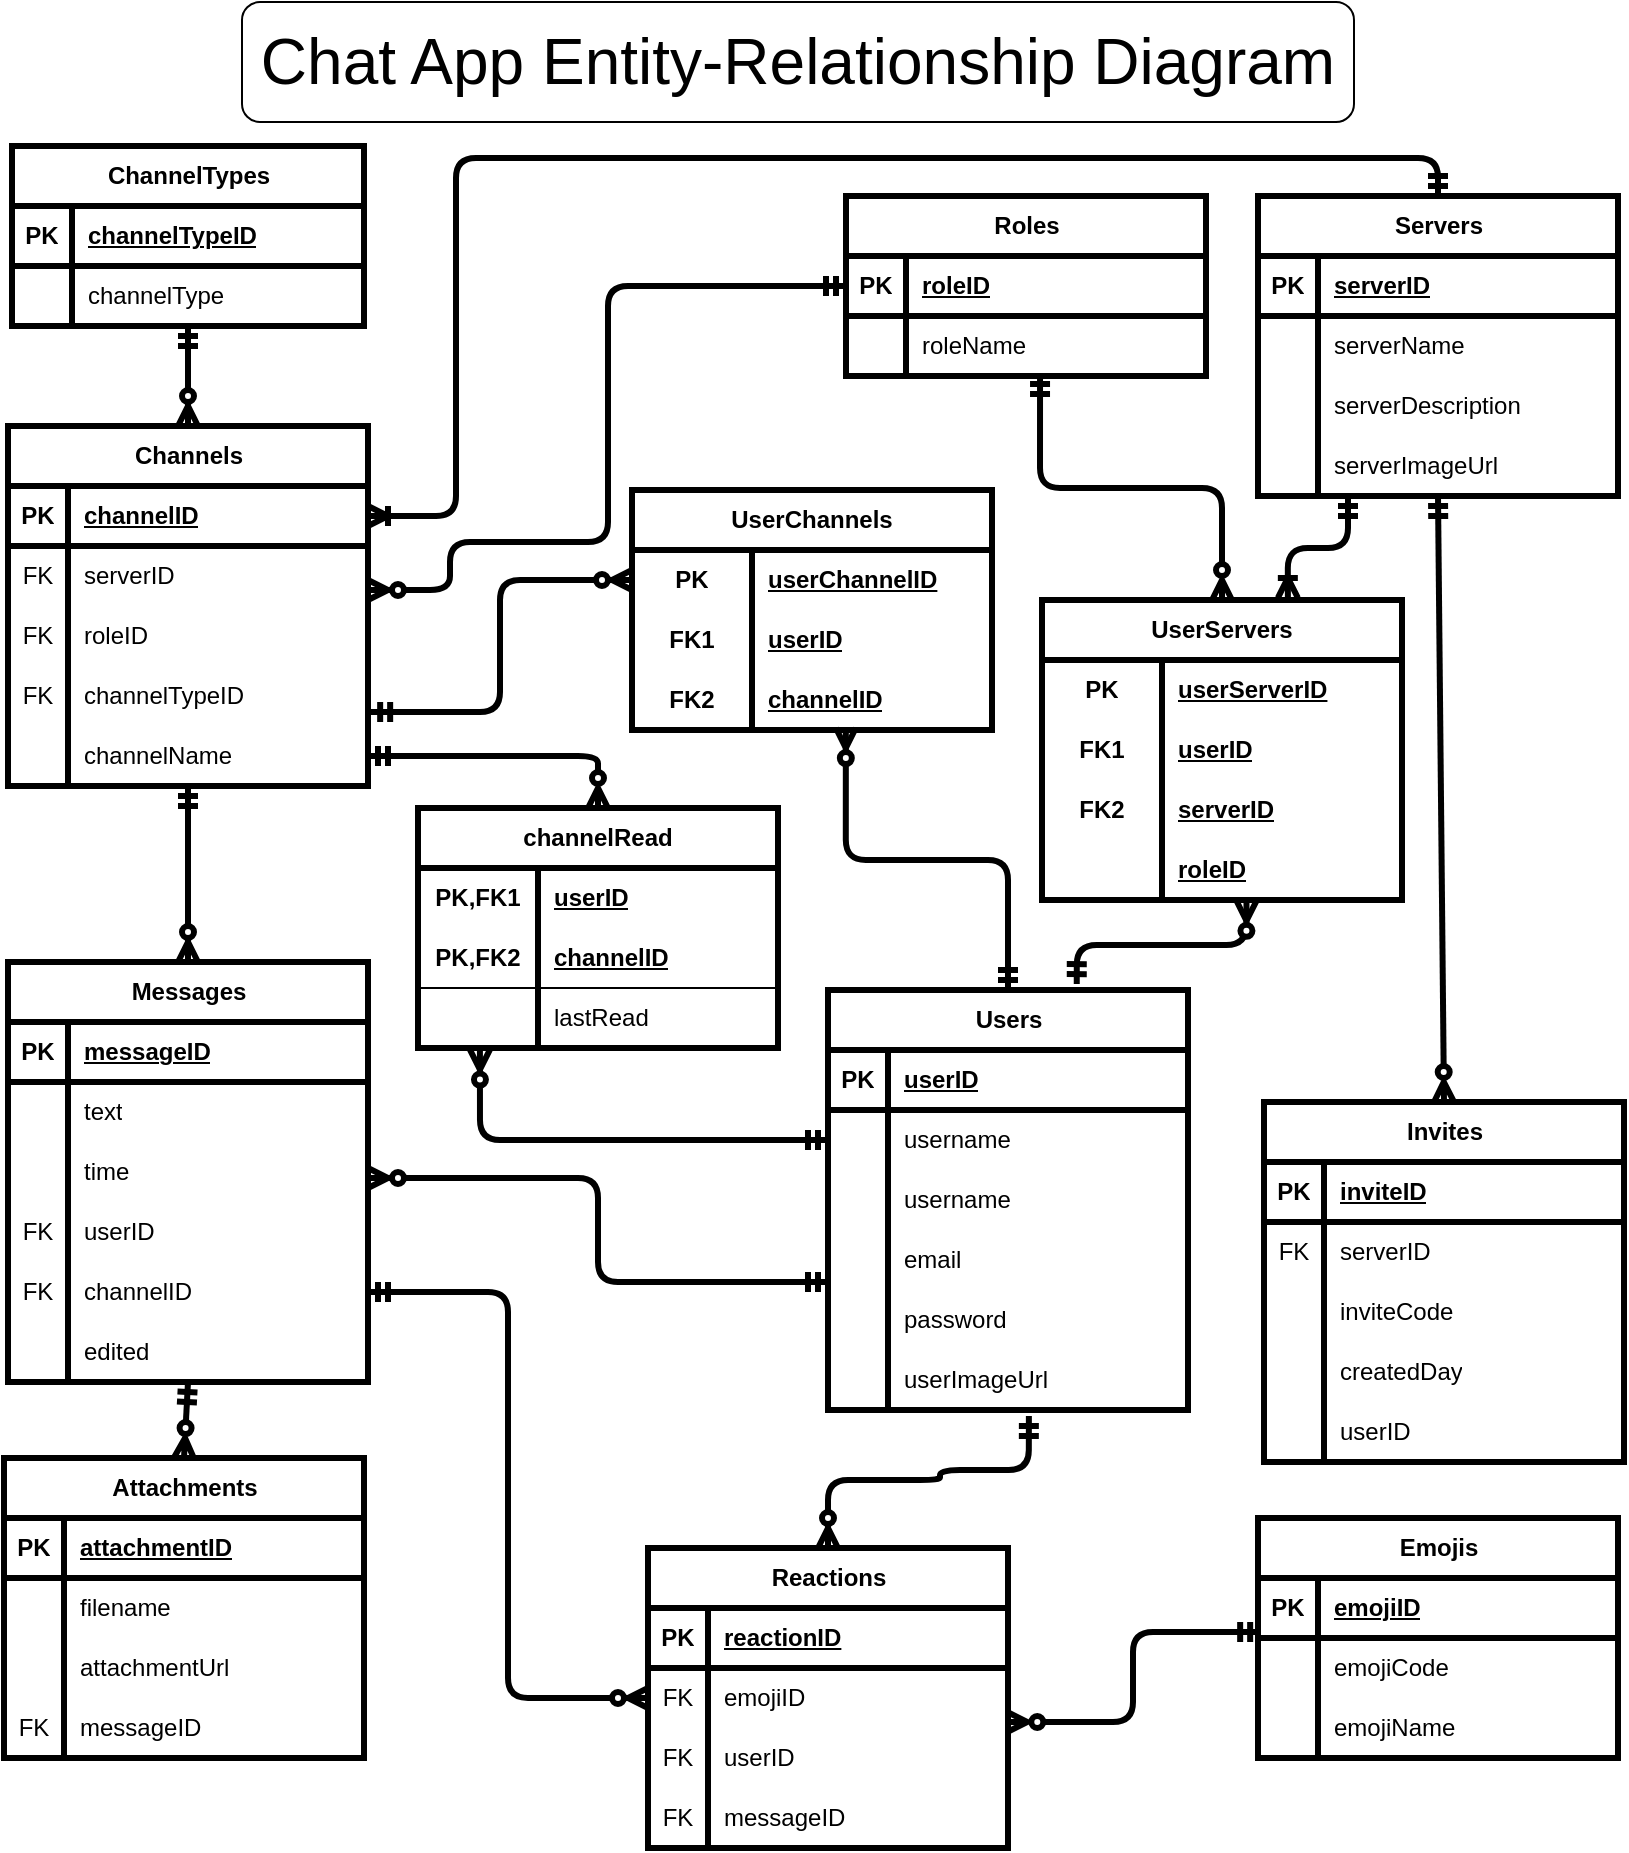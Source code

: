 <mxfile version="21.7.1" type="device">
  <diagram name="Page-1" id="LEu9xvHqgzQEnqVhezXx">
    <mxGraphModel dx="1562" dy="862" grid="0" gridSize="10" guides="1" tooltips="1" connect="1" arrows="1" fold="1" page="1" pageScale="1" pageWidth="850" pageHeight="1100" background="none" math="0" shadow="0">
      <root>
        <mxCell id="0" />
        <mxCell id="1" parent="0" />
        <mxCell id="4rGH8s63g1QZ0UHt8Ajq-1" value="Users" style="shape=table;startSize=30;container=1;collapsible=1;childLayout=tableLayout;fixedRows=1;rowLines=0;fontStyle=1;align=center;resizeLast=1;html=1;labelBorderColor=none;strokeWidth=3;labelBackgroundColor=none;fillColor=none;" parent="1" vertex="1">
          <mxGeometry x="440" y="517" width="180" height="210" as="geometry" />
        </mxCell>
        <mxCell id="4rGH8s63g1QZ0UHt8Ajq-2" value="" style="shape=tableRow;horizontal=0;startSize=0;swimlaneHead=0;swimlaneBody=0;collapsible=0;dropTarget=0;points=[[0,0.5],[1,0.5]];portConstraint=eastwest;top=0;left=0;right=0;bottom=1;labelBorderColor=none;strokeWidth=3;labelBackgroundColor=none;fillColor=none;" parent="4rGH8s63g1QZ0UHt8Ajq-1" vertex="1">
          <mxGeometry y="30" width="180" height="30" as="geometry" />
        </mxCell>
        <mxCell id="4rGH8s63g1QZ0UHt8Ajq-3" value="PK" style="shape=partialRectangle;connectable=0;top=0;left=0;bottom=0;right=0;fontStyle=1;overflow=hidden;whiteSpace=wrap;html=1;labelBorderColor=none;strokeWidth=3;labelBackgroundColor=none;fillColor=none;" parent="4rGH8s63g1QZ0UHt8Ajq-2" vertex="1">
          <mxGeometry width="30" height="30" as="geometry">
            <mxRectangle width="30" height="30" as="alternateBounds" />
          </mxGeometry>
        </mxCell>
        <mxCell id="4rGH8s63g1QZ0UHt8Ajq-4" value="userID" style="shape=partialRectangle;connectable=0;top=0;left=0;bottom=0;right=0;align=left;spacingLeft=6;fontStyle=5;overflow=hidden;whiteSpace=wrap;html=1;labelBorderColor=none;strokeWidth=3;labelBackgroundColor=none;fillColor=none;" parent="4rGH8s63g1QZ0UHt8Ajq-2" vertex="1">
          <mxGeometry x="30" width="150" height="30" as="geometry">
            <mxRectangle width="150" height="30" as="alternateBounds" />
          </mxGeometry>
        </mxCell>
        <mxCell id="4rGH8s63g1QZ0UHt8Ajq-5" value="" style="shape=tableRow;horizontal=0;startSize=0;swimlaneHead=0;swimlaneBody=0;collapsible=0;dropTarget=0;points=[[0,0.5],[1,0.5]];portConstraint=eastwest;top=0;left=0;right=0;bottom=0;labelBorderColor=none;strokeWidth=3;labelBackgroundColor=none;fillColor=none;" parent="4rGH8s63g1QZ0UHt8Ajq-1" vertex="1">
          <mxGeometry y="60" width="180" height="30" as="geometry" />
        </mxCell>
        <mxCell id="4rGH8s63g1QZ0UHt8Ajq-6" value="" style="shape=partialRectangle;connectable=0;top=0;left=0;bottom=0;right=0;editable=1;overflow=hidden;whiteSpace=wrap;html=1;labelBorderColor=none;strokeWidth=3;labelBackgroundColor=none;fillColor=none;" parent="4rGH8s63g1QZ0UHt8Ajq-5" vertex="1">
          <mxGeometry width="30" height="30" as="geometry">
            <mxRectangle width="30" height="30" as="alternateBounds" />
          </mxGeometry>
        </mxCell>
        <mxCell id="4rGH8s63g1QZ0UHt8Ajq-7" value="username" style="shape=partialRectangle;connectable=0;top=0;left=0;bottom=0;right=0;align=left;spacingLeft=6;overflow=hidden;whiteSpace=wrap;html=1;labelBorderColor=none;strokeWidth=3;labelBackgroundColor=none;fillColor=none;" parent="4rGH8s63g1QZ0UHt8Ajq-5" vertex="1">
          <mxGeometry x="30" width="150" height="30" as="geometry">
            <mxRectangle width="150" height="30" as="alternateBounds" />
          </mxGeometry>
        </mxCell>
        <mxCell id="cQ86tZ3eFAutC0FGXVeF-4" value="" style="shape=tableRow;horizontal=0;startSize=0;swimlaneHead=0;swimlaneBody=0;collapsible=0;dropTarget=0;points=[[0,0.5],[1,0.5]];portConstraint=eastwest;top=0;left=0;right=0;bottom=0;labelBorderColor=none;strokeWidth=3;labelBackgroundColor=none;fillColor=none;" vertex="1" parent="4rGH8s63g1QZ0UHt8Ajq-1">
          <mxGeometry y="90" width="180" height="30" as="geometry" />
        </mxCell>
        <mxCell id="cQ86tZ3eFAutC0FGXVeF-5" value="" style="shape=partialRectangle;connectable=0;top=0;left=0;bottom=0;right=0;editable=1;overflow=hidden;whiteSpace=wrap;html=1;labelBorderColor=none;strokeWidth=3;labelBackgroundColor=none;fillColor=none;" vertex="1" parent="cQ86tZ3eFAutC0FGXVeF-4">
          <mxGeometry width="30" height="30" as="geometry">
            <mxRectangle width="30" height="30" as="alternateBounds" />
          </mxGeometry>
        </mxCell>
        <mxCell id="cQ86tZ3eFAutC0FGXVeF-6" value="username" style="shape=partialRectangle;connectable=0;top=0;left=0;bottom=0;right=0;align=left;spacingLeft=6;overflow=hidden;whiteSpace=wrap;html=1;labelBorderColor=none;strokeWidth=3;labelBackgroundColor=none;fillColor=none;" vertex="1" parent="cQ86tZ3eFAutC0FGXVeF-4">
          <mxGeometry x="30" width="150" height="30" as="geometry">
            <mxRectangle width="150" height="30" as="alternateBounds" />
          </mxGeometry>
        </mxCell>
        <mxCell id="4rGH8s63g1QZ0UHt8Ajq-8" value="" style="shape=tableRow;horizontal=0;startSize=0;swimlaneHead=0;swimlaneBody=0;collapsible=0;dropTarget=0;points=[[0,0.5],[1,0.5]];portConstraint=eastwest;top=0;left=0;right=0;bottom=0;labelBorderColor=none;strokeWidth=3;labelBackgroundColor=none;fillColor=none;" parent="4rGH8s63g1QZ0UHt8Ajq-1" vertex="1">
          <mxGeometry y="120" width="180" height="30" as="geometry" />
        </mxCell>
        <mxCell id="4rGH8s63g1QZ0UHt8Ajq-9" value="" style="shape=partialRectangle;connectable=0;top=0;left=0;bottom=0;right=0;editable=1;overflow=hidden;whiteSpace=wrap;html=1;labelBorderColor=none;strokeWidth=3;labelBackgroundColor=none;fillColor=none;" parent="4rGH8s63g1QZ0UHt8Ajq-8" vertex="1">
          <mxGeometry width="30" height="30" as="geometry">
            <mxRectangle width="30" height="30" as="alternateBounds" />
          </mxGeometry>
        </mxCell>
        <mxCell id="4rGH8s63g1QZ0UHt8Ajq-10" value="email" style="shape=partialRectangle;connectable=0;top=0;left=0;bottom=0;right=0;align=left;spacingLeft=6;overflow=hidden;whiteSpace=wrap;html=1;labelBorderColor=none;strokeWidth=3;labelBackgroundColor=none;fillColor=none;" parent="4rGH8s63g1QZ0UHt8Ajq-8" vertex="1">
          <mxGeometry x="30" width="150" height="30" as="geometry">
            <mxRectangle width="150" height="30" as="alternateBounds" />
          </mxGeometry>
        </mxCell>
        <mxCell id="4rGH8s63g1QZ0UHt8Ajq-11" value="" style="shape=tableRow;horizontal=0;startSize=0;swimlaneHead=0;swimlaneBody=0;collapsible=0;dropTarget=0;points=[[0,0.5],[1,0.5]];portConstraint=eastwest;top=0;left=0;right=0;bottom=0;labelBorderColor=none;strokeWidth=3;labelBackgroundColor=none;fillColor=none;" parent="4rGH8s63g1QZ0UHt8Ajq-1" vertex="1">
          <mxGeometry y="150" width="180" height="30" as="geometry" />
        </mxCell>
        <mxCell id="4rGH8s63g1QZ0UHt8Ajq-12" value="" style="shape=partialRectangle;connectable=0;top=0;left=0;bottom=0;right=0;editable=1;overflow=hidden;whiteSpace=wrap;html=1;labelBorderColor=none;strokeWidth=3;labelBackgroundColor=none;fillColor=none;" parent="4rGH8s63g1QZ0UHt8Ajq-11" vertex="1">
          <mxGeometry width="30" height="30" as="geometry">
            <mxRectangle width="30" height="30" as="alternateBounds" />
          </mxGeometry>
        </mxCell>
        <mxCell id="4rGH8s63g1QZ0UHt8Ajq-13" value="password" style="shape=partialRectangle;connectable=0;top=0;left=0;bottom=0;right=0;align=left;spacingLeft=6;overflow=hidden;whiteSpace=wrap;html=1;labelBorderColor=none;strokeWidth=3;labelBackgroundColor=none;fillColor=none;" parent="4rGH8s63g1QZ0UHt8Ajq-11" vertex="1">
          <mxGeometry x="30" width="150" height="30" as="geometry">
            <mxRectangle width="150" height="30" as="alternateBounds" />
          </mxGeometry>
        </mxCell>
        <mxCell id="4rGH8s63g1QZ0UHt8Ajq-74" style="shape=tableRow;horizontal=0;startSize=0;swimlaneHead=0;swimlaneBody=0;collapsible=0;dropTarget=0;points=[[0,0.5],[1,0.5]];portConstraint=eastwest;top=0;left=0;right=0;bottom=0;labelBorderColor=none;strokeWidth=3;labelBackgroundColor=none;fillColor=none;" parent="4rGH8s63g1QZ0UHt8Ajq-1" vertex="1">
          <mxGeometry y="180" width="180" height="30" as="geometry" />
        </mxCell>
        <mxCell id="4rGH8s63g1QZ0UHt8Ajq-75" style="shape=partialRectangle;connectable=0;top=0;left=0;bottom=0;right=0;editable=1;overflow=hidden;whiteSpace=wrap;html=1;labelBorderColor=none;strokeWidth=3;labelBackgroundColor=none;fillColor=none;" parent="4rGH8s63g1QZ0UHt8Ajq-74" vertex="1">
          <mxGeometry width="30" height="30" as="geometry">
            <mxRectangle width="30" height="30" as="alternateBounds" />
          </mxGeometry>
        </mxCell>
        <mxCell id="4rGH8s63g1QZ0UHt8Ajq-76" value="userImageUrl" style="shape=partialRectangle;connectable=0;top=0;left=0;bottom=0;right=0;align=left;spacingLeft=6;overflow=hidden;whiteSpace=wrap;html=1;labelBorderColor=none;strokeWidth=3;labelBackgroundColor=none;fillColor=none;" parent="4rGH8s63g1QZ0UHt8Ajq-74" vertex="1">
          <mxGeometry x="30" width="150" height="30" as="geometry">
            <mxRectangle width="150" height="30" as="alternateBounds" />
          </mxGeometry>
        </mxCell>
        <mxCell id="4rGH8s63g1QZ0UHt8Ajq-15" value="Servers" style="shape=table;startSize=30;container=1;collapsible=1;childLayout=tableLayout;fixedRows=1;rowLines=0;fontStyle=1;align=center;resizeLast=1;html=1;labelBorderColor=none;strokeWidth=3;labelBackgroundColor=none;fillColor=none;" parent="1" vertex="1">
          <mxGeometry x="655" y="120" width="180" height="150" as="geometry" />
        </mxCell>
        <mxCell id="4rGH8s63g1QZ0UHt8Ajq-16" value="" style="shape=tableRow;horizontal=0;startSize=0;swimlaneHead=0;swimlaneBody=0;collapsible=0;dropTarget=0;points=[[0,0.5],[1,0.5]];portConstraint=eastwest;top=0;left=0;right=0;bottom=1;labelBorderColor=none;strokeWidth=3;labelBackgroundColor=none;fillColor=none;" parent="4rGH8s63g1QZ0UHt8Ajq-15" vertex="1">
          <mxGeometry y="30" width="180" height="30" as="geometry" />
        </mxCell>
        <mxCell id="4rGH8s63g1QZ0UHt8Ajq-17" value="PK" style="shape=partialRectangle;connectable=0;top=0;left=0;bottom=0;right=0;fontStyle=1;overflow=hidden;whiteSpace=wrap;html=1;labelBorderColor=none;strokeWidth=3;labelBackgroundColor=none;fillColor=none;" parent="4rGH8s63g1QZ0UHt8Ajq-16" vertex="1">
          <mxGeometry width="30" height="30" as="geometry">
            <mxRectangle width="30" height="30" as="alternateBounds" />
          </mxGeometry>
        </mxCell>
        <mxCell id="4rGH8s63g1QZ0UHt8Ajq-18" value="serverID" style="shape=partialRectangle;connectable=0;top=0;left=0;bottom=0;right=0;align=left;spacingLeft=6;fontStyle=5;overflow=hidden;whiteSpace=wrap;html=1;labelBorderColor=none;strokeWidth=3;labelBackgroundColor=none;fillColor=none;" parent="4rGH8s63g1QZ0UHt8Ajq-16" vertex="1">
          <mxGeometry x="30" width="150" height="30" as="geometry">
            <mxRectangle width="150" height="30" as="alternateBounds" />
          </mxGeometry>
        </mxCell>
        <mxCell id="4rGH8s63g1QZ0UHt8Ajq-19" value="" style="shape=tableRow;horizontal=0;startSize=0;swimlaneHead=0;swimlaneBody=0;collapsible=0;dropTarget=0;points=[[0,0.5],[1,0.5]];portConstraint=eastwest;top=0;left=0;right=0;bottom=0;labelBorderColor=none;strokeWidth=3;labelBackgroundColor=none;fillColor=none;" parent="4rGH8s63g1QZ0UHt8Ajq-15" vertex="1">
          <mxGeometry y="60" width="180" height="30" as="geometry" />
        </mxCell>
        <mxCell id="4rGH8s63g1QZ0UHt8Ajq-20" value="" style="shape=partialRectangle;connectable=0;top=0;left=0;bottom=0;right=0;editable=1;overflow=hidden;whiteSpace=wrap;html=1;labelBorderColor=none;strokeWidth=3;labelBackgroundColor=none;fillColor=none;" parent="4rGH8s63g1QZ0UHt8Ajq-19" vertex="1">
          <mxGeometry width="30" height="30" as="geometry">
            <mxRectangle width="30" height="30" as="alternateBounds" />
          </mxGeometry>
        </mxCell>
        <mxCell id="4rGH8s63g1QZ0UHt8Ajq-21" value="serverName" style="shape=partialRectangle;connectable=0;top=0;left=0;bottom=0;right=0;align=left;spacingLeft=6;overflow=hidden;whiteSpace=wrap;html=1;labelBorderColor=none;strokeWidth=3;labelBackgroundColor=none;fillColor=none;" parent="4rGH8s63g1QZ0UHt8Ajq-19" vertex="1">
          <mxGeometry x="30" width="150" height="30" as="geometry">
            <mxRectangle width="150" height="30" as="alternateBounds" />
          </mxGeometry>
        </mxCell>
        <mxCell id="4rGH8s63g1QZ0UHt8Ajq-22" value="" style="shape=tableRow;horizontal=0;startSize=0;swimlaneHead=0;swimlaneBody=0;collapsible=0;dropTarget=0;points=[[0,0.5],[1,0.5]];portConstraint=eastwest;top=0;left=0;right=0;bottom=0;labelBorderColor=none;strokeWidth=3;labelBackgroundColor=none;fillColor=none;" parent="4rGH8s63g1QZ0UHt8Ajq-15" vertex="1">
          <mxGeometry y="90" width="180" height="30" as="geometry" />
        </mxCell>
        <mxCell id="4rGH8s63g1QZ0UHt8Ajq-23" value="" style="shape=partialRectangle;connectable=0;top=0;left=0;bottom=0;right=0;editable=1;overflow=hidden;whiteSpace=wrap;html=1;labelBorderColor=none;strokeWidth=3;labelBackgroundColor=none;fillColor=none;" parent="4rGH8s63g1QZ0UHt8Ajq-22" vertex="1">
          <mxGeometry width="30" height="30" as="geometry">
            <mxRectangle width="30" height="30" as="alternateBounds" />
          </mxGeometry>
        </mxCell>
        <mxCell id="4rGH8s63g1QZ0UHt8Ajq-24" value="serverDescription" style="shape=partialRectangle;connectable=0;top=0;left=0;bottom=0;right=0;align=left;spacingLeft=6;overflow=hidden;whiteSpace=wrap;html=1;labelBorderColor=none;strokeWidth=3;labelBackgroundColor=none;fillColor=none;" parent="4rGH8s63g1QZ0UHt8Ajq-22" vertex="1">
          <mxGeometry x="30" width="150" height="30" as="geometry">
            <mxRectangle width="150" height="30" as="alternateBounds" />
          </mxGeometry>
        </mxCell>
        <mxCell id="4rGH8s63g1QZ0UHt8Ajq-77" style="shape=tableRow;horizontal=0;startSize=0;swimlaneHead=0;swimlaneBody=0;collapsible=0;dropTarget=0;points=[[0,0.5],[1,0.5]];portConstraint=eastwest;top=0;left=0;right=0;bottom=0;labelBorderColor=none;strokeWidth=3;labelBackgroundColor=none;fillColor=none;" parent="4rGH8s63g1QZ0UHt8Ajq-15" vertex="1">
          <mxGeometry y="120" width="180" height="30" as="geometry" />
        </mxCell>
        <mxCell id="4rGH8s63g1QZ0UHt8Ajq-78" style="shape=partialRectangle;connectable=0;top=0;left=0;bottom=0;right=0;editable=1;overflow=hidden;whiteSpace=wrap;html=1;labelBorderColor=none;strokeWidth=3;labelBackgroundColor=none;fillColor=none;" parent="4rGH8s63g1QZ0UHt8Ajq-77" vertex="1">
          <mxGeometry width="30" height="30" as="geometry">
            <mxRectangle width="30" height="30" as="alternateBounds" />
          </mxGeometry>
        </mxCell>
        <mxCell id="4rGH8s63g1QZ0UHt8Ajq-79" value="serverImageUrl" style="shape=partialRectangle;connectable=0;top=0;left=0;bottom=0;right=0;align=left;spacingLeft=6;overflow=hidden;whiteSpace=wrap;html=1;labelBorderColor=none;strokeWidth=3;labelBackgroundColor=none;fillColor=none;" parent="4rGH8s63g1QZ0UHt8Ajq-77" vertex="1">
          <mxGeometry x="30" width="150" height="30" as="geometry">
            <mxRectangle width="150" height="30" as="alternateBounds" />
          </mxGeometry>
        </mxCell>
        <mxCell id="4rGH8s63g1QZ0UHt8Ajq-28" value="Messages" style="shape=table;startSize=30;container=1;collapsible=1;childLayout=tableLayout;fixedRows=1;rowLines=0;fontStyle=1;align=center;resizeLast=1;html=1;labelBorderColor=none;strokeWidth=3;labelBackgroundColor=none;fillColor=none;" parent="1" vertex="1">
          <mxGeometry x="30" y="503" width="180" height="210" as="geometry" />
        </mxCell>
        <mxCell id="4rGH8s63g1QZ0UHt8Ajq-29" value="" style="shape=tableRow;horizontal=0;startSize=0;swimlaneHead=0;swimlaneBody=0;collapsible=0;dropTarget=0;points=[[0,0.5],[1,0.5]];portConstraint=eastwest;top=0;left=0;right=0;bottom=1;labelBorderColor=none;strokeWidth=3;labelBackgroundColor=none;fillColor=none;" parent="4rGH8s63g1QZ0UHt8Ajq-28" vertex="1">
          <mxGeometry y="30" width="180" height="30" as="geometry" />
        </mxCell>
        <mxCell id="4rGH8s63g1QZ0UHt8Ajq-30" value="PK" style="shape=partialRectangle;connectable=0;top=0;left=0;bottom=0;right=0;fontStyle=1;overflow=hidden;whiteSpace=wrap;html=1;labelBorderColor=none;strokeWidth=3;labelBackgroundColor=none;fillColor=none;" parent="4rGH8s63g1QZ0UHt8Ajq-29" vertex="1">
          <mxGeometry width="30" height="30" as="geometry">
            <mxRectangle width="30" height="30" as="alternateBounds" />
          </mxGeometry>
        </mxCell>
        <mxCell id="4rGH8s63g1QZ0UHt8Ajq-31" value="messageID" style="shape=partialRectangle;connectable=0;top=0;left=0;bottom=0;right=0;align=left;spacingLeft=6;fontStyle=5;overflow=hidden;whiteSpace=wrap;html=1;labelBorderColor=none;strokeWidth=3;labelBackgroundColor=none;fillColor=none;" parent="4rGH8s63g1QZ0UHt8Ajq-29" vertex="1">
          <mxGeometry x="30" width="150" height="30" as="geometry">
            <mxRectangle width="150" height="30" as="alternateBounds" />
          </mxGeometry>
        </mxCell>
        <mxCell id="4rGH8s63g1QZ0UHt8Ajq-32" value="" style="shape=tableRow;horizontal=0;startSize=0;swimlaneHead=0;swimlaneBody=0;collapsible=0;dropTarget=0;points=[[0,0.5],[1,0.5]];portConstraint=eastwest;top=0;left=0;right=0;bottom=0;labelBorderColor=none;strokeWidth=3;labelBackgroundColor=none;fillColor=none;" parent="4rGH8s63g1QZ0UHt8Ajq-28" vertex="1">
          <mxGeometry y="60" width="180" height="30" as="geometry" />
        </mxCell>
        <mxCell id="4rGH8s63g1QZ0UHt8Ajq-33" value="" style="shape=partialRectangle;connectable=0;top=0;left=0;bottom=0;right=0;editable=1;overflow=hidden;whiteSpace=wrap;html=1;labelBorderColor=none;strokeWidth=3;labelBackgroundColor=none;fillColor=none;" parent="4rGH8s63g1QZ0UHt8Ajq-32" vertex="1">
          <mxGeometry width="30" height="30" as="geometry">
            <mxRectangle width="30" height="30" as="alternateBounds" />
          </mxGeometry>
        </mxCell>
        <mxCell id="4rGH8s63g1QZ0UHt8Ajq-34" value="text" style="shape=partialRectangle;connectable=0;top=0;left=0;bottom=0;right=0;align=left;spacingLeft=6;overflow=hidden;whiteSpace=wrap;html=1;labelBorderColor=none;strokeWidth=3;labelBackgroundColor=none;fillColor=none;" parent="4rGH8s63g1QZ0UHt8Ajq-32" vertex="1">
          <mxGeometry x="30" width="150" height="30" as="geometry">
            <mxRectangle width="150" height="30" as="alternateBounds" />
          </mxGeometry>
        </mxCell>
        <mxCell id="4rGH8s63g1QZ0UHt8Ajq-35" value="" style="shape=tableRow;horizontal=0;startSize=0;swimlaneHead=0;swimlaneBody=0;collapsible=0;dropTarget=0;points=[[0,0.5],[1,0.5]];portConstraint=eastwest;top=0;left=0;right=0;bottom=0;labelBorderColor=none;strokeWidth=3;labelBackgroundColor=none;fillColor=none;" parent="4rGH8s63g1QZ0UHt8Ajq-28" vertex="1">
          <mxGeometry y="90" width="180" height="30" as="geometry" />
        </mxCell>
        <mxCell id="4rGH8s63g1QZ0UHt8Ajq-36" value="" style="shape=partialRectangle;connectable=0;top=0;left=0;bottom=0;right=0;editable=1;overflow=hidden;whiteSpace=wrap;html=1;labelBorderColor=none;strokeWidth=3;labelBackgroundColor=none;fillColor=none;" parent="4rGH8s63g1QZ0UHt8Ajq-35" vertex="1">
          <mxGeometry width="30" height="30" as="geometry">
            <mxRectangle width="30" height="30" as="alternateBounds" />
          </mxGeometry>
        </mxCell>
        <mxCell id="4rGH8s63g1QZ0UHt8Ajq-37" value="time" style="shape=partialRectangle;connectable=0;top=0;left=0;bottom=0;right=0;align=left;spacingLeft=6;overflow=hidden;whiteSpace=wrap;html=1;labelBorderColor=none;strokeWidth=3;labelBackgroundColor=none;fillColor=none;" parent="4rGH8s63g1QZ0UHt8Ajq-35" vertex="1">
          <mxGeometry x="30" width="150" height="30" as="geometry">
            <mxRectangle width="150" height="30" as="alternateBounds" />
          </mxGeometry>
        </mxCell>
        <mxCell id="4rGH8s63g1QZ0UHt8Ajq-38" value="" style="shape=tableRow;horizontal=0;startSize=0;swimlaneHead=0;swimlaneBody=0;collapsible=0;dropTarget=0;points=[[0,0.5],[1,0.5]];portConstraint=eastwest;top=0;left=0;right=0;bottom=0;labelBorderColor=none;strokeWidth=3;labelBackgroundColor=none;fillColor=none;" parent="4rGH8s63g1QZ0UHt8Ajq-28" vertex="1">
          <mxGeometry y="120" width="180" height="30" as="geometry" />
        </mxCell>
        <mxCell id="4rGH8s63g1QZ0UHt8Ajq-39" value="FK" style="shape=partialRectangle;connectable=0;top=0;left=0;bottom=0;right=0;editable=1;overflow=hidden;whiteSpace=wrap;html=1;labelBorderColor=none;strokeWidth=3;labelBackgroundColor=none;fillColor=none;" parent="4rGH8s63g1QZ0UHt8Ajq-38" vertex="1">
          <mxGeometry width="30" height="30" as="geometry">
            <mxRectangle width="30" height="30" as="alternateBounds" />
          </mxGeometry>
        </mxCell>
        <mxCell id="4rGH8s63g1QZ0UHt8Ajq-40" value="userID" style="shape=partialRectangle;connectable=0;top=0;left=0;bottom=0;right=0;align=left;spacingLeft=6;overflow=hidden;whiteSpace=wrap;html=1;labelBorderColor=none;strokeWidth=3;labelBackgroundColor=none;fillColor=none;" parent="4rGH8s63g1QZ0UHt8Ajq-38" vertex="1">
          <mxGeometry x="30" width="150" height="30" as="geometry">
            <mxRectangle width="150" height="30" as="alternateBounds" />
          </mxGeometry>
        </mxCell>
        <mxCell id="4rGH8s63g1QZ0UHt8Ajq-45" style="shape=tableRow;horizontal=0;startSize=0;swimlaneHead=0;swimlaneBody=0;collapsible=0;dropTarget=0;points=[[0,0.5],[1,0.5]];portConstraint=eastwest;top=0;left=0;right=0;bottom=0;labelBorderColor=none;strokeWidth=3;labelBackgroundColor=none;fillColor=none;" parent="4rGH8s63g1QZ0UHt8Ajq-28" vertex="1">
          <mxGeometry y="150" width="180" height="30" as="geometry" />
        </mxCell>
        <mxCell id="4rGH8s63g1QZ0UHt8Ajq-46" value="FK" style="shape=partialRectangle;connectable=0;top=0;left=0;bottom=0;right=0;editable=1;overflow=hidden;whiteSpace=wrap;html=1;labelBorderColor=none;strokeWidth=3;labelBackgroundColor=none;fillColor=none;" parent="4rGH8s63g1QZ0UHt8Ajq-45" vertex="1">
          <mxGeometry width="30" height="30" as="geometry">
            <mxRectangle width="30" height="30" as="alternateBounds" />
          </mxGeometry>
        </mxCell>
        <mxCell id="4rGH8s63g1QZ0UHt8Ajq-47" value="channelID" style="shape=partialRectangle;connectable=0;top=0;left=0;bottom=0;right=0;align=left;spacingLeft=6;overflow=hidden;whiteSpace=wrap;html=1;labelBorderColor=none;strokeWidth=3;labelBackgroundColor=none;fillColor=none;" parent="4rGH8s63g1QZ0UHt8Ajq-45" vertex="1">
          <mxGeometry x="30" width="150" height="30" as="geometry">
            <mxRectangle width="150" height="30" as="alternateBounds" />
          </mxGeometry>
        </mxCell>
        <mxCell id="MA9E6dPZMIGHgPoz6Jz--1" style="shape=tableRow;horizontal=0;startSize=0;swimlaneHead=0;swimlaneBody=0;collapsible=0;dropTarget=0;points=[[0,0.5],[1,0.5]];portConstraint=eastwest;top=0;left=0;right=0;bottom=0;labelBorderColor=none;strokeWidth=3;labelBackgroundColor=none;fillColor=none;" parent="4rGH8s63g1QZ0UHt8Ajq-28" vertex="1">
          <mxGeometry y="180" width="180" height="30" as="geometry" />
        </mxCell>
        <mxCell id="MA9E6dPZMIGHgPoz6Jz--2" style="shape=partialRectangle;connectable=0;top=0;left=0;bottom=0;right=0;editable=1;overflow=hidden;whiteSpace=wrap;html=1;labelBorderColor=none;strokeWidth=3;labelBackgroundColor=none;fillColor=none;" parent="MA9E6dPZMIGHgPoz6Jz--1" vertex="1">
          <mxGeometry width="30" height="30" as="geometry">
            <mxRectangle width="30" height="30" as="alternateBounds" />
          </mxGeometry>
        </mxCell>
        <mxCell id="MA9E6dPZMIGHgPoz6Jz--3" value="edited" style="shape=partialRectangle;connectable=0;top=0;left=0;bottom=0;right=0;align=left;spacingLeft=6;overflow=hidden;whiteSpace=wrap;html=1;labelBorderColor=none;strokeWidth=3;labelBackgroundColor=none;fillColor=none;" parent="MA9E6dPZMIGHgPoz6Jz--1" vertex="1">
          <mxGeometry x="30" width="150" height="30" as="geometry">
            <mxRectangle width="150" height="30" as="alternateBounds" />
          </mxGeometry>
        </mxCell>
        <mxCell id="4rGH8s63g1QZ0UHt8Ajq-48" value="Attachments" style="shape=table;startSize=30;container=1;collapsible=1;childLayout=tableLayout;fixedRows=1;rowLines=0;fontStyle=1;align=center;resizeLast=1;html=1;strokeWidth=3;labelBackgroundColor=none;fillColor=none;" parent="1" vertex="1">
          <mxGeometry x="28" y="751" width="180" height="150" as="geometry" />
        </mxCell>
        <mxCell id="4rGH8s63g1QZ0UHt8Ajq-49" value="" style="shape=tableRow;horizontal=0;startSize=0;swimlaneHead=0;swimlaneBody=0;collapsible=0;dropTarget=0;points=[[0,0.5],[1,0.5]];portConstraint=eastwest;top=0;left=0;right=0;bottom=1;labelBorderColor=none;strokeWidth=3;labelBackgroundColor=none;fillColor=none;" parent="4rGH8s63g1QZ0UHt8Ajq-48" vertex="1">
          <mxGeometry y="30" width="180" height="30" as="geometry" />
        </mxCell>
        <mxCell id="4rGH8s63g1QZ0UHt8Ajq-50" value="PK" style="shape=partialRectangle;connectable=0;top=0;left=0;bottom=0;right=0;fontStyle=1;overflow=hidden;whiteSpace=wrap;html=1;labelBorderColor=none;strokeWidth=3;labelBackgroundColor=none;fillColor=none;" parent="4rGH8s63g1QZ0UHt8Ajq-49" vertex="1">
          <mxGeometry width="30" height="30" as="geometry">
            <mxRectangle width="30" height="30" as="alternateBounds" />
          </mxGeometry>
        </mxCell>
        <mxCell id="4rGH8s63g1QZ0UHt8Ajq-51" value="attachmentID" style="shape=partialRectangle;connectable=0;top=0;left=0;bottom=0;right=0;align=left;spacingLeft=6;fontStyle=5;overflow=hidden;whiteSpace=wrap;html=1;labelBorderColor=none;strokeWidth=3;labelBackgroundColor=none;fillColor=none;" parent="4rGH8s63g1QZ0UHt8Ajq-49" vertex="1">
          <mxGeometry x="30" width="150" height="30" as="geometry">
            <mxRectangle width="150" height="30" as="alternateBounds" />
          </mxGeometry>
        </mxCell>
        <mxCell id="4rGH8s63g1QZ0UHt8Ajq-52" value="" style="shape=tableRow;horizontal=0;startSize=0;swimlaneHead=0;swimlaneBody=0;collapsible=0;dropTarget=0;points=[[0,0.5],[1,0.5]];portConstraint=eastwest;top=0;left=0;right=0;bottom=0;labelBorderColor=none;strokeWidth=3;labelBackgroundColor=none;fillColor=none;" parent="4rGH8s63g1QZ0UHt8Ajq-48" vertex="1">
          <mxGeometry y="60" width="180" height="30" as="geometry" />
        </mxCell>
        <mxCell id="4rGH8s63g1QZ0UHt8Ajq-53" value="" style="shape=partialRectangle;connectable=0;top=0;left=0;bottom=0;right=0;editable=1;overflow=hidden;whiteSpace=wrap;html=1;labelBorderColor=none;strokeWidth=3;labelBackgroundColor=none;fillColor=none;" parent="4rGH8s63g1QZ0UHt8Ajq-52" vertex="1">
          <mxGeometry width="30" height="30" as="geometry">
            <mxRectangle width="30" height="30" as="alternateBounds" />
          </mxGeometry>
        </mxCell>
        <mxCell id="4rGH8s63g1QZ0UHt8Ajq-54" value="filename" style="shape=partialRectangle;connectable=0;top=0;left=0;bottom=0;right=0;align=left;spacingLeft=6;overflow=hidden;whiteSpace=wrap;html=1;labelBorderColor=none;strokeWidth=3;labelBackgroundColor=none;fillColor=none;" parent="4rGH8s63g1QZ0UHt8Ajq-52" vertex="1">
          <mxGeometry x="30" width="150" height="30" as="geometry">
            <mxRectangle width="150" height="30" as="alternateBounds" />
          </mxGeometry>
        </mxCell>
        <mxCell id="4rGH8s63g1QZ0UHt8Ajq-55" value="" style="shape=tableRow;horizontal=0;startSize=0;swimlaneHead=0;swimlaneBody=0;collapsible=0;dropTarget=0;points=[[0,0.5],[1,0.5]];portConstraint=eastwest;top=0;left=0;right=0;bottom=0;labelBorderColor=none;strokeWidth=3;labelBackgroundColor=none;fillColor=none;" parent="4rGH8s63g1QZ0UHt8Ajq-48" vertex="1">
          <mxGeometry y="90" width="180" height="30" as="geometry" />
        </mxCell>
        <mxCell id="4rGH8s63g1QZ0UHt8Ajq-56" value="" style="shape=partialRectangle;connectable=0;top=0;left=0;bottom=0;right=0;editable=1;overflow=hidden;whiteSpace=wrap;html=1;labelBorderColor=none;strokeWidth=3;labelBackgroundColor=none;fillColor=none;" parent="4rGH8s63g1QZ0UHt8Ajq-55" vertex="1">
          <mxGeometry width="30" height="30" as="geometry">
            <mxRectangle width="30" height="30" as="alternateBounds" />
          </mxGeometry>
        </mxCell>
        <mxCell id="4rGH8s63g1QZ0UHt8Ajq-57" value="attachmentUrl" style="shape=partialRectangle;connectable=0;top=0;left=0;bottom=0;right=0;align=left;spacingLeft=6;overflow=hidden;whiteSpace=wrap;html=1;labelBorderColor=none;strokeWidth=3;labelBackgroundColor=none;fillColor=none;" parent="4rGH8s63g1QZ0UHt8Ajq-55" vertex="1">
          <mxGeometry x="30" width="150" height="30" as="geometry">
            <mxRectangle width="150" height="30" as="alternateBounds" />
          </mxGeometry>
        </mxCell>
        <mxCell id="4rGH8s63g1QZ0UHt8Ajq-58" value="" style="shape=tableRow;horizontal=0;startSize=0;swimlaneHead=0;swimlaneBody=0;collapsible=0;dropTarget=0;points=[[0,0.5],[1,0.5]];portConstraint=eastwest;top=0;left=0;right=0;bottom=0;labelBorderColor=none;strokeWidth=3;labelBackgroundColor=none;fillColor=none;" parent="4rGH8s63g1QZ0UHt8Ajq-48" vertex="1">
          <mxGeometry y="120" width="180" height="30" as="geometry" />
        </mxCell>
        <mxCell id="4rGH8s63g1QZ0UHt8Ajq-59" value="FK" style="shape=partialRectangle;connectable=0;top=0;left=0;bottom=0;right=0;editable=1;overflow=hidden;whiteSpace=wrap;html=1;labelBorderColor=none;strokeWidth=3;labelBackgroundColor=none;fillColor=none;" parent="4rGH8s63g1QZ0UHt8Ajq-58" vertex="1">
          <mxGeometry width="30" height="30" as="geometry">
            <mxRectangle width="30" height="30" as="alternateBounds" />
          </mxGeometry>
        </mxCell>
        <mxCell id="4rGH8s63g1QZ0UHt8Ajq-60" value="messageID" style="shape=partialRectangle;connectable=0;top=0;left=0;bottom=0;right=0;align=left;spacingLeft=6;overflow=hidden;whiteSpace=wrap;html=1;labelBorderColor=none;strokeWidth=3;labelBackgroundColor=none;fillColor=none;" parent="4rGH8s63g1QZ0UHt8Ajq-58" vertex="1">
          <mxGeometry x="30" width="150" height="30" as="geometry">
            <mxRectangle width="150" height="30" as="alternateBounds" />
          </mxGeometry>
        </mxCell>
        <mxCell id="4rGH8s63g1QZ0UHt8Ajq-61" value="Reactions" style="shape=table;startSize=30;container=1;collapsible=1;childLayout=tableLayout;fixedRows=1;rowLines=0;fontStyle=1;align=center;resizeLast=1;html=1;labelBorderColor=none;strokeWidth=3;labelBackgroundColor=none;fillColor=none;" parent="1" vertex="1">
          <mxGeometry x="350" y="796" width="180" height="150" as="geometry" />
        </mxCell>
        <mxCell id="4rGH8s63g1QZ0UHt8Ajq-62" value="" style="shape=tableRow;horizontal=0;startSize=0;swimlaneHead=0;swimlaneBody=0;collapsible=0;dropTarget=0;points=[[0,0.5],[1,0.5]];portConstraint=eastwest;top=0;left=0;right=0;bottom=1;labelBorderColor=none;strokeWidth=3;labelBackgroundColor=none;fillColor=none;" parent="4rGH8s63g1QZ0UHt8Ajq-61" vertex="1">
          <mxGeometry y="30" width="180" height="30" as="geometry" />
        </mxCell>
        <mxCell id="4rGH8s63g1QZ0UHt8Ajq-63" value="PK" style="shape=partialRectangle;connectable=0;top=0;left=0;bottom=0;right=0;fontStyle=1;overflow=hidden;whiteSpace=wrap;html=1;labelBorderColor=none;strokeWidth=3;labelBackgroundColor=none;fillColor=none;" parent="4rGH8s63g1QZ0UHt8Ajq-62" vertex="1">
          <mxGeometry width="30" height="30" as="geometry">
            <mxRectangle width="30" height="30" as="alternateBounds" />
          </mxGeometry>
        </mxCell>
        <mxCell id="4rGH8s63g1QZ0UHt8Ajq-64" value="reactionID" style="shape=partialRectangle;connectable=0;top=0;left=0;bottom=0;right=0;align=left;spacingLeft=6;fontStyle=5;overflow=hidden;whiteSpace=wrap;html=1;labelBorderColor=none;strokeWidth=3;labelBackgroundColor=none;fillColor=none;" parent="4rGH8s63g1QZ0UHt8Ajq-62" vertex="1">
          <mxGeometry x="30" width="150" height="30" as="geometry">
            <mxRectangle width="150" height="30" as="alternateBounds" />
          </mxGeometry>
        </mxCell>
        <mxCell id="4rGH8s63g1QZ0UHt8Ajq-65" value="" style="shape=tableRow;horizontal=0;startSize=0;swimlaneHead=0;swimlaneBody=0;collapsible=0;dropTarget=0;points=[[0,0.5],[1,0.5]];portConstraint=eastwest;top=0;left=0;right=0;bottom=0;labelBorderColor=none;strokeWidth=3;labelBackgroundColor=none;fillColor=none;" parent="4rGH8s63g1QZ0UHt8Ajq-61" vertex="1">
          <mxGeometry y="60" width="180" height="30" as="geometry" />
        </mxCell>
        <mxCell id="4rGH8s63g1QZ0UHt8Ajq-66" value="FK" style="shape=partialRectangle;connectable=0;top=0;left=0;bottom=0;right=0;editable=1;overflow=hidden;whiteSpace=wrap;html=1;labelBorderColor=none;strokeWidth=3;labelBackgroundColor=none;fillColor=none;" parent="4rGH8s63g1QZ0UHt8Ajq-65" vertex="1">
          <mxGeometry width="30" height="30" as="geometry">
            <mxRectangle width="30" height="30" as="alternateBounds" />
          </mxGeometry>
        </mxCell>
        <mxCell id="4rGH8s63g1QZ0UHt8Ajq-67" value="emojiID" style="shape=partialRectangle;connectable=0;top=0;left=0;bottom=0;right=0;align=left;spacingLeft=6;overflow=hidden;whiteSpace=wrap;html=1;labelBorderColor=none;strokeWidth=3;labelBackgroundColor=none;fillColor=none;" parent="4rGH8s63g1QZ0UHt8Ajq-65" vertex="1">
          <mxGeometry x="30" width="150" height="30" as="geometry">
            <mxRectangle width="150" height="30" as="alternateBounds" />
          </mxGeometry>
        </mxCell>
        <mxCell id="4rGH8s63g1QZ0UHt8Ajq-68" value="" style="shape=tableRow;horizontal=0;startSize=0;swimlaneHead=0;swimlaneBody=0;collapsible=0;dropTarget=0;points=[[0,0.5],[1,0.5]];portConstraint=eastwest;top=0;left=0;right=0;bottom=0;labelBorderColor=none;strokeWidth=3;labelBackgroundColor=none;fillColor=none;" parent="4rGH8s63g1QZ0UHt8Ajq-61" vertex="1">
          <mxGeometry y="90" width="180" height="30" as="geometry" />
        </mxCell>
        <mxCell id="4rGH8s63g1QZ0UHt8Ajq-69" value="FK" style="shape=partialRectangle;connectable=0;top=0;left=0;bottom=0;right=0;editable=1;overflow=hidden;whiteSpace=wrap;html=1;labelBorderColor=none;strokeWidth=3;labelBackgroundColor=none;fillColor=none;" parent="4rGH8s63g1QZ0UHt8Ajq-68" vertex="1">
          <mxGeometry width="30" height="30" as="geometry">
            <mxRectangle width="30" height="30" as="alternateBounds" />
          </mxGeometry>
        </mxCell>
        <mxCell id="4rGH8s63g1QZ0UHt8Ajq-70" value="userID" style="shape=partialRectangle;connectable=0;top=0;left=0;bottom=0;right=0;align=left;spacingLeft=6;overflow=hidden;whiteSpace=wrap;html=1;labelBorderColor=none;strokeWidth=3;labelBackgroundColor=none;fillColor=none;" parent="4rGH8s63g1QZ0UHt8Ajq-68" vertex="1">
          <mxGeometry x="30" width="150" height="30" as="geometry">
            <mxRectangle width="150" height="30" as="alternateBounds" />
          </mxGeometry>
        </mxCell>
        <mxCell id="4rGH8s63g1QZ0UHt8Ajq-71" value="" style="shape=tableRow;horizontal=0;startSize=0;swimlaneHead=0;swimlaneBody=0;collapsible=0;dropTarget=0;points=[[0,0.5],[1,0.5]];portConstraint=eastwest;top=0;left=0;right=0;bottom=0;labelBorderColor=none;strokeWidth=3;labelBackgroundColor=none;fillColor=none;" parent="4rGH8s63g1QZ0UHt8Ajq-61" vertex="1">
          <mxGeometry y="120" width="180" height="30" as="geometry" />
        </mxCell>
        <mxCell id="4rGH8s63g1QZ0UHt8Ajq-72" value="FK" style="shape=partialRectangle;connectable=0;top=0;left=0;bottom=0;right=0;editable=1;overflow=hidden;whiteSpace=wrap;html=1;labelBorderColor=none;strokeWidth=3;labelBackgroundColor=none;fillColor=none;" parent="4rGH8s63g1QZ0UHt8Ajq-71" vertex="1">
          <mxGeometry width="30" height="30" as="geometry">
            <mxRectangle width="30" height="30" as="alternateBounds" />
          </mxGeometry>
        </mxCell>
        <mxCell id="4rGH8s63g1QZ0UHt8Ajq-73" value="messageID" style="shape=partialRectangle;connectable=0;top=0;left=0;bottom=0;right=0;align=left;spacingLeft=6;overflow=hidden;whiteSpace=wrap;html=1;labelBorderColor=none;strokeWidth=3;labelBackgroundColor=none;fillColor=none;" parent="4rGH8s63g1QZ0UHt8Ajq-71" vertex="1">
          <mxGeometry x="30" width="150" height="30" as="geometry">
            <mxRectangle width="150" height="30" as="alternateBounds" />
          </mxGeometry>
        </mxCell>
        <mxCell id="4rGH8s63g1QZ0UHt8Ajq-80" value="UserServers" style="shape=table;startSize=30;container=1;collapsible=1;childLayout=tableLayout;fixedRows=1;rowLines=0;fontStyle=1;align=center;resizeLast=1;html=1;whiteSpace=wrap;labelBorderColor=none;strokeWidth=3;labelBackgroundColor=none;fillColor=none;" parent="1" vertex="1">
          <mxGeometry x="547" y="322" width="180" height="150" as="geometry" />
        </mxCell>
        <mxCell id="4rGH8s63g1QZ0UHt8Ajq-101" style="shape=tableRow;horizontal=0;startSize=0;swimlaneHead=0;swimlaneBody=0;collapsible=0;dropTarget=0;points=[[0,0.5],[1,0.5]];portConstraint=eastwest;top=0;left=0;right=0;bottom=0;html=1;labelBorderColor=none;strokeWidth=3;labelBackgroundColor=none;fillColor=none;" parent="4rGH8s63g1QZ0UHt8Ajq-80" vertex="1">
          <mxGeometry y="30" width="180" height="30" as="geometry" />
        </mxCell>
        <mxCell id="4rGH8s63g1QZ0UHt8Ajq-102" value="PK" style="shape=partialRectangle;connectable=0;top=0;left=0;bottom=0;right=0;fontStyle=1;overflow=hidden;html=1;whiteSpace=wrap;labelBorderColor=none;strokeWidth=3;labelBackgroundColor=none;fillColor=none;" parent="4rGH8s63g1QZ0UHt8Ajq-101" vertex="1">
          <mxGeometry width="60" height="30" as="geometry">
            <mxRectangle width="60" height="30" as="alternateBounds" />
          </mxGeometry>
        </mxCell>
        <mxCell id="4rGH8s63g1QZ0UHt8Ajq-103" value="userServerID" style="shape=partialRectangle;connectable=0;top=0;left=0;bottom=0;right=0;align=left;spacingLeft=6;fontStyle=5;overflow=hidden;html=1;whiteSpace=wrap;labelBorderColor=none;strokeWidth=3;labelBackgroundColor=none;fillColor=none;" parent="4rGH8s63g1QZ0UHt8Ajq-101" vertex="1">
          <mxGeometry x="60" width="120" height="30" as="geometry">
            <mxRectangle width="120" height="30" as="alternateBounds" />
          </mxGeometry>
        </mxCell>
        <mxCell id="4rGH8s63g1QZ0UHt8Ajq-81" value="" style="shape=tableRow;horizontal=0;startSize=0;swimlaneHead=0;swimlaneBody=0;collapsible=0;dropTarget=0;points=[[0,0.5],[1,0.5]];portConstraint=eastwest;top=0;left=0;right=0;bottom=0;html=1;labelBorderColor=none;strokeWidth=3;labelBackgroundColor=none;fillColor=none;" parent="4rGH8s63g1QZ0UHt8Ajq-80" vertex="1">
          <mxGeometry y="60" width="180" height="30" as="geometry" />
        </mxCell>
        <mxCell id="4rGH8s63g1QZ0UHt8Ajq-82" value="FK1" style="shape=partialRectangle;connectable=0;top=0;left=0;bottom=0;right=0;fontStyle=1;overflow=hidden;html=1;whiteSpace=wrap;labelBorderColor=none;strokeWidth=3;labelBackgroundColor=none;fillColor=none;" parent="4rGH8s63g1QZ0UHt8Ajq-81" vertex="1">
          <mxGeometry width="60" height="30" as="geometry">
            <mxRectangle width="60" height="30" as="alternateBounds" />
          </mxGeometry>
        </mxCell>
        <mxCell id="4rGH8s63g1QZ0UHt8Ajq-83" value="userID" style="shape=partialRectangle;connectable=0;top=0;left=0;bottom=0;right=0;align=left;spacingLeft=6;fontStyle=5;overflow=hidden;html=1;whiteSpace=wrap;labelBorderColor=none;strokeWidth=3;labelBackgroundColor=none;fillColor=none;" parent="4rGH8s63g1QZ0UHt8Ajq-81" vertex="1">
          <mxGeometry x="60" width="120" height="30" as="geometry">
            <mxRectangle width="120" height="30" as="alternateBounds" />
          </mxGeometry>
        </mxCell>
        <mxCell id="4rGH8s63g1QZ0UHt8Ajq-136" style="shape=tableRow;horizontal=0;startSize=0;swimlaneHead=0;swimlaneBody=0;collapsible=0;dropTarget=0;points=[[0,0.5],[1,0.5]];portConstraint=eastwest;top=0;left=0;right=0;bottom=0;html=1;labelBorderColor=none;strokeWidth=3;labelBackgroundColor=none;fillColor=none;" parent="4rGH8s63g1QZ0UHt8Ajq-80" vertex="1">
          <mxGeometry y="90" width="180" height="30" as="geometry" />
        </mxCell>
        <mxCell id="4rGH8s63g1QZ0UHt8Ajq-137" value="FK2" style="shape=partialRectangle;connectable=0;top=0;left=0;bottom=0;right=0;fontStyle=1;overflow=hidden;html=1;whiteSpace=wrap;labelBorderColor=none;strokeWidth=3;labelBackgroundColor=none;fillColor=none;" parent="4rGH8s63g1QZ0UHt8Ajq-136" vertex="1">
          <mxGeometry width="60" height="30" as="geometry">
            <mxRectangle width="60" height="30" as="alternateBounds" />
          </mxGeometry>
        </mxCell>
        <mxCell id="4rGH8s63g1QZ0UHt8Ajq-138" value="serverID" style="shape=partialRectangle;connectable=0;top=0;left=0;bottom=0;right=0;align=left;spacingLeft=6;fontStyle=5;overflow=hidden;html=1;whiteSpace=wrap;labelBorderColor=none;strokeWidth=3;labelBackgroundColor=none;fillColor=none;" parent="4rGH8s63g1QZ0UHt8Ajq-136" vertex="1">
          <mxGeometry x="60" width="120" height="30" as="geometry">
            <mxRectangle width="120" height="30" as="alternateBounds" />
          </mxGeometry>
        </mxCell>
        <mxCell id="4rGH8s63g1QZ0UHt8Ajq-84" value="" style="shape=tableRow;horizontal=0;startSize=0;swimlaneHead=0;swimlaneBody=0;collapsible=0;dropTarget=0;points=[[0,0.5],[1,0.5]];portConstraint=eastwest;top=0;left=0;right=0;bottom=1;html=1;labelBorderColor=none;strokeWidth=3;labelBackgroundColor=none;fillColor=none;" parent="4rGH8s63g1QZ0UHt8Ajq-80" vertex="1">
          <mxGeometry y="120" width="180" height="30" as="geometry" />
        </mxCell>
        <mxCell id="4rGH8s63g1QZ0UHt8Ajq-85" value="" style="shape=partialRectangle;connectable=0;top=0;left=0;bottom=0;right=0;fontStyle=1;overflow=hidden;html=1;whiteSpace=wrap;labelBorderColor=none;strokeWidth=3;labelBackgroundColor=none;fillColor=none;" parent="4rGH8s63g1QZ0UHt8Ajq-84" vertex="1">
          <mxGeometry width="60" height="30" as="geometry">
            <mxRectangle width="60" height="30" as="alternateBounds" />
          </mxGeometry>
        </mxCell>
        <mxCell id="4rGH8s63g1QZ0UHt8Ajq-86" value="roleID" style="shape=partialRectangle;connectable=0;top=0;left=0;bottom=0;right=0;align=left;spacingLeft=6;fontStyle=5;overflow=hidden;html=1;whiteSpace=wrap;labelBorderColor=none;strokeWidth=3;labelBackgroundColor=none;fillColor=none;strokeColor=inherit;" parent="4rGH8s63g1QZ0UHt8Ajq-84" vertex="1">
          <mxGeometry x="60" width="120" height="30" as="geometry">
            <mxRectangle width="120" height="30" as="alternateBounds" />
          </mxGeometry>
        </mxCell>
        <mxCell id="4rGH8s63g1QZ0UHt8Ajq-104" value="" style="fontSize=12;html=1;endArrow=ERzeroToMany;startArrow=ERmandOne;rounded=1;strokeWidth=3;labelBorderColor=none;labelBackgroundColor=none;fontColor=default;fillColor=none;edgeStyle=orthogonalEdgeStyle;exitX=0.691;exitY=-0.014;exitDx=0;exitDy=0;exitPerimeter=0;entryX=0.568;entryY=1.013;entryDx=0;entryDy=0;entryPerimeter=0;" parent="1" source="4rGH8s63g1QZ0UHt8Ajq-1" target="4rGH8s63g1QZ0UHt8Ajq-84" edge="1">
          <mxGeometry width="100" height="100" relative="1" as="geometry">
            <mxPoint x="700" y="504" as="sourcePoint" />
            <mxPoint x="678" y="505" as="targetPoint" />
          </mxGeometry>
        </mxCell>
        <mxCell id="4rGH8s63g1QZ0UHt8Ajq-113" value="" style="fontSize=12;html=1;endArrow=ERzeroToMany;startArrow=ERmandOne;rounded=1;strokeWidth=3;exitX=0;exitY=-0.133;exitDx=0;exitDy=0;edgeStyle=orthogonalEdgeStyle;labelBorderColor=none;labelBackgroundColor=none;fontColor=default;fillColor=none;entryX=1;entryY=0.6;entryDx=0;entryDy=0;entryPerimeter=0;exitPerimeter=0;" parent="1" source="4rGH8s63g1QZ0UHt8Ajq-11" target="4rGH8s63g1QZ0UHt8Ajq-35" edge="1">
          <mxGeometry width="100" height="100" relative="1" as="geometry">
            <mxPoint x="150" y="614" as="sourcePoint" />
            <mxPoint x="299" y="636" as="targetPoint" />
          </mxGeometry>
        </mxCell>
        <mxCell id="4rGH8s63g1QZ0UHt8Ajq-117" value="" style="fontSize=12;html=1;endArrow=ERzeroToMany;startArrow=ERmandOne;rounded=1;strokeWidth=3;labelBorderColor=none;labelBackgroundColor=none;fontColor=default;fillColor=none;entryX=0.5;entryY=0;entryDx=0;entryDy=0;" parent="1" source="EOApu1jLsGOjGdbjZU25-14" target="4rGH8s63g1QZ0UHt8Ajq-28" edge="1">
          <mxGeometry width="100" height="100" relative="1" as="geometry">
            <mxPoint x="720" y="444" as="sourcePoint" />
            <mxPoint x="97" y="498" as="targetPoint" />
          </mxGeometry>
        </mxCell>
        <mxCell id="4rGH8s63g1QZ0UHt8Ajq-118" value="" style="fontSize=12;html=1;endArrow=ERzeroToMany;startArrow=ERmandOne;rounded=1;labelBackgroundColor=none;strokeWidth=3;fontFamily=Helvetica;fontColor=default;shape=connector;labelBorderColor=none;fillColor=none;endFill=0;entryX=0.5;entryY=0;entryDx=0;entryDy=0;" parent="1" target="4rGH8s63g1QZ0UHt8Ajq-48" edge="1">
          <mxGeometry width="100" height="100" relative="1" as="geometry">
            <mxPoint x="120" y="713" as="sourcePoint" />
            <mxPoint x="209" y="723" as="targetPoint" />
          </mxGeometry>
        </mxCell>
        <mxCell id="4rGH8s63g1QZ0UHt8Ajq-119" value="" style="edgeStyle=orthogonalEdgeStyle;fontSize=12;html=1;endArrow=ERzeroToMany;startArrow=ERmandOne;rounded=1;labelBackgroundColor=none;strokeWidth=3;fontFamily=Helvetica;fontColor=default;shape=connector;labelBorderColor=none;fillColor=none;exitX=1;exitY=0.5;exitDx=0;exitDy=0;entryX=0;entryY=0.5;entryDx=0;entryDy=0;" parent="1" source="4rGH8s63g1QZ0UHt8Ajq-45" target="4rGH8s63g1QZ0UHt8Ajq-65" edge="1">
          <mxGeometry width="100" height="100" relative="1" as="geometry">
            <mxPoint x="250" y="661" as="sourcePoint" />
            <mxPoint x="440" y="720" as="targetPoint" />
          </mxGeometry>
        </mxCell>
        <mxCell id="4rGH8s63g1QZ0UHt8Ajq-139" value="Roles" style="shape=table;startSize=30;container=1;collapsible=1;childLayout=tableLayout;fixedRows=1;rowLines=0;fontStyle=1;align=center;resizeLast=1;html=1;fontFamily=Helvetica;fontSize=12;labelBorderColor=none;strokeWidth=3;labelBackgroundColor=none;fillColor=none;" parent="1" vertex="1">
          <mxGeometry x="449" y="120" width="180" height="90" as="geometry" />
        </mxCell>
        <mxCell id="4rGH8s63g1QZ0UHt8Ajq-140" value="" style="shape=tableRow;horizontal=0;startSize=0;swimlaneHead=0;swimlaneBody=0;collapsible=0;dropTarget=0;points=[[0,0.5],[1,0.5]];portConstraint=eastwest;top=0;left=0;right=0;bottom=1;fontFamily=Helvetica;fontSize=12;labelBorderColor=none;strokeWidth=3;labelBackgroundColor=none;fillColor=none;" parent="4rGH8s63g1QZ0UHt8Ajq-139" vertex="1">
          <mxGeometry y="30" width="180" height="30" as="geometry" />
        </mxCell>
        <mxCell id="4rGH8s63g1QZ0UHt8Ajq-141" value="PK" style="shape=partialRectangle;connectable=0;top=0;left=0;bottom=0;right=0;fontStyle=1;overflow=hidden;whiteSpace=wrap;html=1;fontFamily=Helvetica;fontSize=12;labelBorderColor=none;strokeWidth=3;labelBackgroundColor=none;fillColor=none;" parent="4rGH8s63g1QZ0UHt8Ajq-140" vertex="1">
          <mxGeometry width="30" height="30" as="geometry">
            <mxRectangle width="30" height="30" as="alternateBounds" />
          </mxGeometry>
        </mxCell>
        <mxCell id="4rGH8s63g1QZ0UHt8Ajq-142" value="roleID" style="shape=partialRectangle;connectable=0;top=0;left=0;bottom=0;right=0;align=left;spacingLeft=6;fontStyle=5;overflow=hidden;whiteSpace=wrap;html=1;fontFamily=Helvetica;fontSize=12;labelBorderColor=none;strokeWidth=3;labelBackgroundColor=none;fillColor=none;" parent="4rGH8s63g1QZ0UHt8Ajq-140" vertex="1">
          <mxGeometry x="30" width="150" height="30" as="geometry">
            <mxRectangle width="150" height="30" as="alternateBounds" />
          </mxGeometry>
        </mxCell>
        <mxCell id="4rGH8s63g1QZ0UHt8Ajq-143" value="" style="shape=tableRow;horizontal=0;startSize=0;swimlaneHead=0;swimlaneBody=0;collapsible=0;dropTarget=0;points=[[0,0.5],[1,0.5]];portConstraint=eastwest;top=0;left=0;right=0;bottom=0;fontFamily=Helvetica;fontSize=12;labelBorderColor=none;strokeWidth=3;labelBackgroundColor=none;fillColor=none;" parent="4rGH8s63g1QZ0UHt8Ajq-139" vertex="1">
          <mxGeometry y="60" width="180" height="30" as="geometry" />
        </mxCell>
        <mxCell id="4rGH8s63g1QZ0UHt8Ajq-144" value="" style="shape=partialRectangle;connectable=0;top=0;left=0;bottom=0;right=0;editable=1;overflow=hidden;whiteSpace=wrap;html=1;fontFamily=Helvetica;fontSize=12;labelBorderColor=none;strokeWidth=3;labelBackgroundColor=none;fillColor=none;" parent="4rGH8s63g1QZ0UHt8Ajq-143" vertex="1">
          <mxGeometry width="30" height="30" as="geometry">
            <mxRectangle width="30" height="30" as="alternateBounds" />
          </mxGeometry>
        </mxCell>
        <mxCell id="4rGH8s63g1QZ0UHt8Ajq-145" value="roleName" style="shape=partialRectangle;connectable=0;top=0;left=0;bottom=0;right=0;align=left;spacingLeft=6;overflow=hidden;whiteSpace=wrap;html=1;fontFamily=Helvetica;fontSize=12;labelBorderColor=none;strokeWidth=3;labelBackgroundColor=none;fillColor=none;" parent="4rGH8s63g1QZ0UHt8Ajq-143" vertex="1">
          <mxGeometry x="30" width="150" height="30" as="geometry">
            <mxRectangle width="150" height="30" as="alternateBounds" />
          </mxGeometry>
        </mxCell>
        <mxCell id="4rGH8s63g1QZ0UHt8Ajq-152" value="" style="edgeStyle=orthogonalEdgeStyle;fontSize=12;html=1;endArrow=ERoneToMany;startArrow=ERmandOne;rounded=1;labelBackgroundColor=none;strokeWidth=3;fontFamily=Helvetica;fontColor=default;shape=connector;exitX=0.25;exitY=1;exitDx=0;exitDy=0;labelBorderColor=none;fillColor=none;entryX=0.683;entryY=-0.007;entryDx=0;entryDy=0;entryPerimeter=0;" parent="1" source="4rGH8s63g1QZ0UHt8Ajq-15" target="4rGH8s63g1QZ0UHt8Ajq-80" edge="1">
          <mxGeometry width="100" height="100" relative="1" as="geometry">
            <mxPoint x="370" y="541" as="sourcePoint" />
            <mxPoint x="673" y="387" as="targetPoint" />
          </mxGeometry>
        </mxCell>
        <mxCell id="4rGH8s63g1QZ0UHt8Ajq-153" value="" style="fontSize=12;html=1;endArrow=ERzeroToMany;startArrow=ERmandOne;rounded=1;labelBackgroundColor=none;strokeWidth=3;fontFamily=Helvetica;fontColor=default;shape=connector;entryX=0.5;entryY=0;entryDx=0;entryDy=0;labelBorderColor=none;fillColor=none;endFill=0;edgeStyle=orthogonalEdgeStyle;exitX=0.539;exitY=0.967;exitDx=0;exitDy=0;exitPerimeter=0;" parent="1" source="4rGH8s63g1QZ0UHt8Ajq-143" target="4rGH8s63g1QZ0UHt8Ajq-80" edge="1">
          <mxGeometry width="100" height="100" relative="1" as="geometry">
            <mxPoint x="439.28" y="219.41" as="sourcePoint" />
            <mxPoint x="439" y="321" as="targetPoint" />
          </mxGeometry>
        </mxCell>
        <mxCell id="4rGH8s63g1QZ0UHt8Ajq-154" value="&lt;font style=&quot;font-size: 32px;&quot;&gt;Chat App Entity-Relationship Diagram&lt;/font&gt;" style="rounded=1;whiteSpace=wrap;html=1;" parent="1" vertex="1">
          <mxGeometry x="147" y="23" width="556" height="60" as="geometry" />
        </mxCell>
        <mxCell id="4rGH8s63g1QZ0UHt8Ajq-188" value="Emojis" style="shape=table;startSize=30;container=1;collapsible=1;childLayout=tableLayout;fixedRows=1;rowLines=0;fontStyle=1;align=center;resizeLast=1;html=1;labelBorderColor=none;strokeWidth=3;labelBackgroundColor=none;fillColor=none;" parent="1" vertex="1">
          <mxGeometry x="655" y="781" width="180" height="120" as="geometry" />
        </mxCell>
        <mxCell id="4rGH8s63g1QZ0UHt8Ajq-189" value="" style="shape=tableRow;horizontal=0;startSize=0;swimlaneHead=0;swimlaneBody=0;collapsible=0;dropTarget=0;points=[[0,0.5],[1,0.5]];portConstraint=eastwest;top=0;left=0;right=0;bottom=1;labelBorderColor=none;strokeWidth=3;labelBackgroundColor=none;fillColor=none;" parent="4rGH8s63g1QZ0UHt8Ajq-188" vertex="1">
          <mxGeometry y="30" width="180" height="30" as="geometry" />
        </mxCell>
        <mxCell id="4rGH8s63g1QZ0UHt8Ajq-190" value="PK" style="shape=partialRectangle;connectable=0;top=0;left=0;bottom=0;right=0;fontStyle=1;overflow=hidden;whiteSpace=wrap;html=1;labelBorderColor=none;strokeWidth=3;labelBackgroundColor=none;fillColor=none;" parent="4rGH8s63g1QZ0UHt8Ajq-189" vertex="1">
          <mxGeometry width="30" height="30" as="geometry">
            <mxRectangle width="30" height="30" as="alternateBounds" />
          </mxGeometry>
        </mxCell>
        <mxCell id="4rGH8s63g1QZ0UHt8Ajq-191" value="emojiID" style="shape=partialRectangle;connectable=0;top=0;left=0;bottom=0;right=0;align=left;spacingLeft=6;fontStyle=5;overflow=hidden;whiteSpace=wrap;html=1;labelBorderColor=none;strokeWidth=3;labelBackgroundColor=none;fillColor=none;" parent="4rGH8s63g1QZ0UHt8Ajq-189" vertex="1">
          <mxGeometry x="30" width="150" height="30" as="geometry">
            <mxRectangle width="150" height="30" as="alternateBounds" />
          </mxGeometry>
        </mxCell>
        <mxCell id="4rGH8s63g1QZ0UHt8Ajq-192" value="" style="shape=tableRow;horizontal=0;startSize=0;swimlaneHead=0;swimlaneBody=0;collapsible=0;dropTarget=0;points=[[0,0.5],[1,0.5]];portConstraint=eastwest;top=0;left=0;right=0;bottom=0;labelBorderColor=none;strokeWidth=3;labelBackgroundColor=none;fillColor=none;" parent="4rGH8s63g1QZ0UHt8Ajq-188" vertex="1">
          <mxGeometry y="60" width="180" height="30" as="geometry" />
        </mxCell>
        <mxCell id="4rGH8s63g1QZ0UHt8Ajq-193" value="" style="shape=partialRectangle;connectable=0;top=0;left=0;bottom=0;right=0;editable=1;overflow=hidden;whiteSpace=wrap;html=1;labelBorderColor=none;strokeWidth=3;labelBackgroundColor=none;fillColor=none;" parent="4rGH8s63g1QZ0UHt8Ajq-192" vertex="1">
          <mxGeometry width="30" height="30" as="geometry">
            <mxRectangle width="30" height="30" as="alternateBounds" />
          </mxGeometry>
        </mxCell>
        <mxCell id="4rGH8s63g1QZ0UHt8Ajq-194" value="emojiCode" style="shape=partialRectangle;connectable=0;top=0;left=0;bottom=0;right=0;align=left;spacingLeft=6;overflow=hidden;whiteSpace=wrap;html=1;labelBorderColor=none;strokeWidth=3;labelBackgroundColor=none;fillColor=none;" parent="4rGH8s63g1QZ0UHt8Ajq-192" vertex="1">
          <mxGeometry x="30" width="150" height="30" as="geometry">
            <mxRectangle width="150" height="30" as="alternateBounds" />
          </mxGeometry>
        </mxCell>
        <mxCell id="4rGH8s63g1QZ0UHt8Ajq-195" style="shape=tableRow;horizontal=0;startSize=0;swimlaneHead=0;swimlaneBody=0;collapsible=0;dropTarget=0;points=[[0,0.5],[1,0.5]];portConstraint=eastwest;top=0;left=0;right=0;bottom=0;labelBorderColor=none;strokeWidth=3;labelBackgroundColor=none;fillColor=none;" parent="4rGH8s63g1QZ0UHt8Ajq-188" vertex="1">
          <mxGeometry y="90" width="180" height="30" as="geometry" />
        </mxCell>
        <mxCell id="4rGH8s63g1QZ0UHt8Ajq-196" style="shape=partialRectangle;connectable=0;top=0;left=0;bottom=0;right=0;editable=1;overflow=hidden;whiteSpace=wrap;html=1;labelBorderColor=none;strokeWidth=3;labelBackgroundColor=none;fillColor=none;" parent="4rGH8s63g1QZ0UHt8Ajq-195" vertex="1">
          <mxGeometry width="30" height="30" as="geometry">
            <mxRectangle width="30" height="30" as="alternateBounds" />
          </mxGeometry>
        </mxCell>
        <mxCell id="4rGH8s63g1QZ0UHt8Ajq-197" value="emojiName" style="shape=partialRectangle;connectable=0;top=0;left=0;bottom=0;right=0;align=left;spacingLeft=6;overflow=hidden;whiteSpace=wrap;html=1;labelBorderColor=none;strokeWidth=3;labelBackgroundColor=none;fillColor=none;" parent="4rGH8s63g1QZ0UHt8Ajq-195" vertex="1">
          <mxGeometry x="30" width="150" height="30" as="geometry">
            <mxRectangle width="150" height="30" as="alternateBounds" />
          </mxGeometry>
        </mxCell>
        <mxCell id="4rGH8s63g1QZ0UHt8Ajq-198" value="" style="fontSize=12;html=1;endArrow=ERzeroToMany;startArrow=ERmandOne;rounded=1;strokeColor=default;labelBackgroundColor=none;strokeWidth=3;labelBorderColor=none;fillColor=none;endFill=0;entryX=0.998;entryY=0.9;entryDx=0;entryDy=0;entryPerimeter=0;exitX=0.006;exitY=0.9;exitDx=0;exitDy=0;exitPerimeter=0;edgeStyle=orthogonalEdgeStyle;" parent="1" source="4rGH8s63g1QZ0UHt8Ajq-189" target="4rGH8s63g1QZ0UHt8Ajq-65" edge="1">
          <mxGeometry width="100" height="100" relative="1" as="geometry">
            <mxPoint x="311" y="796" as="sourcePoint" />
            <mxPoint x="477" y="892" as="targetPoint" />
          </mxGeometry>
        </mxCell>
        <mxCell id="EOApu1jLsGOjGdbjZU25-1" value="Channels" style="shape=table;startSize=30;container=1;collapsible=1;childLayout=tableLayout;fixedRows=1;rowLines=0;fontStyle=1;align=center;resizeLast=1;html=1;labelBorderColor=none;strokeWidth=3;labelBackgroundColor=none;fillColor=none;" parent="1" vertex="1">
          <mxGeometry x="30" y="235" width="180" height="180" as="geometry" />
        </mxCell>
        <mxCell id="EOApu1jLsGOjGdbjZU25-2" value="" style="shape=tableRow;horizontal=0;startSize=0;swimlaneHead=0;swimlaneBody=0;collapsible=0;dropTarget=0;points=[[0,0.5],[1,0.5]];portConstraint=eastwest;top=0;left=0;right=0;bottom=1;labelBorderColor=none;strokeWidth=3;labelBackgroundColor=none;fillColor=none;" parent="EOApu1jLsGOjGdbjZU25-1" vertex="1">
          <mxGeometry y="30" width="180" height="30" as="geometry" />
        </mxCell>
        <mxCell id="EOApu1jLsGOjGdbjZU25-3" value="PK" style="shape=partialRectangle;connectable=0;top=0;left=0;bottom=0;right=0;fontStyle=1;overflow=hidden;whiteSpace=wrap;html=1;labelBorderColor=none;strokeWidth=3;labelBackgroundColor=none;fillColor=none;" parent="EOApu1jLsGOjGdbjZU25-2" vertex="1">
          <mxGeometry width="30" height="30" as="geometry">
            <mxRectangle width="30" height="30" as="alternateBounds" />
          </mxGeometry>
        </mxCell>
        <mxCell id="EOApu1jLsGOjGdbjZU25-4" value="channelID" style="shape=partialRectangle;connectable=0;top=0;left=0;bottom=0;right=0;align=left;spacingLeft=6;fontStyle=5;overflow=hidden;whiteSpace=wrap;html=1;labelBorderColor=none;strokeWidth=3;labelBackgroundColor=none;fillColor=none;" parent="EOApu1jLsGOjGdbjZU25-2" vertex="1">
          <mxGeometry x="30" width="150" height="30" as="geometry">
            <mxRectangle width="150" height="30" as="alternateBounds" />
          </mxGeometry>
        </mxCell>
        <mxCell id="EOApu1jLsGOjGdbjZU25-5" value="" style="shape=tableRow;horizontal=0;startSize=0;swimlaneHead=0;swimlaneBody=0;collapsible=0;dropTarget=0;points=[[0,0.5],[1,0.5]];portConstraint=eastwest;top=0;left=0;right=0;bottom=0;labelBorderColor=none;strokeWidth=3;labelBackgroundColor=none;fillColor=none;" parent="EOApu1jLsGOjGdbjZU25-1" vertex="1">
          <mxGeometry y="60" width="180" height="30" as="geometry" />
        </mxCell>
        <mxCell id="EOApu1jLsGOjGdbjZU25-6" value="FK" style="shape=partialRectangle;connectable=0;top=0;left=0;bottom=0;right=0;editable=1;overflow=hidden;whiteSpace=wrap;html=1;labelBorderColor=none;strokeWidth=3;labelBackgroundColor=none;fillColor=none;" parent="EOApu1jLsGOjGdbjZU25-5" vertex="1">
          <mxGeometry width="30" height="30" as="geometry">
            <mxRectangle width="30" height="30" as="alternateBounds" />
          </mxGeometry>
        </mxCell>
        <mxCell id="EOApu1jLsGOjGdbjZU25-7" value="serverID" style="shape=partialRectangle;connectable=0;top=0;left=0;bottom=0;right=0;align=left;spacingLeft=6;overflow=hidden;whiteSpace=wrap;html=1;labelBorderColor=none;strokeWidth=3;labelBackgroundColor=none;fillColor=none;" parent="EOApu1jLsGOjGdbjZU25-5" vertex="1">
          <mxGeometry x="30" width="150" height="30" as="geometry">
            <mxRectangle width="150" height="30" as="alternateBounds" />
          </mxGeometry>
        </mxCell>
        <mxCell id="EOApu1jLsGOjGdbjZU25-8" value="" style="shape=tableRow;horizontal=0;startSize=0;swimlaneHead=0;swimlaneBody=0;collapsible=0;dropTarget=0;points=[[0,0.5],[1,0.5]];portConstraint=eastwest;top=0;left=0;right=0;bottom=0;labelBorderColor=none;strokeWidth=3;labelBackgroundColor=none;fillColor=none;" parent="EOApu1jLsGOjGdbjZU25-1" vertex="1">
          <mxGeometry y="90" width="180" height="30" as="geometry" />
        </mxCell>
        <mxCell id="EOApu1jLsGOjGdbjZU25-9" value="FK" style="shape=partialRectangle;connectable=0;top=0;left=0;bottom=0;right=0;editable=1;overflow=hidden;whiteSpace=wrap;html=1;labelBorderColor=none;strokeWidth=3;labelBackgroundColor=none;fillColor=none;" parent="EOApu1jLsGOjGdbjZU25-8" vertex="1">
          <mxGeometry width="30" height="30" as="geometry">
            <mxRectangle width="30" height="30" as="alternateBounds" />
          </mxGeometry>
        </mxCell>
        <mxCell id="EOApu1jLsGOjGdbjZU25-10" value="roleID" style="shape=partialRectangle;connectable=0;top=0;left=0;bottom=0;right=0;align=left;spacingLeft=6;overflow=hidden;whiteSpace=wrap;html=1;labelBorderColor=none;strokeWidth=3;labelBackgroundColor=none;fillColor=none;" parent="EOApu1jLsGOjGdbjZU25-8" vertex="1">
          <mxGeometry x="30" width="150" height="30" as="geometry">
            <mxRectangle width="150" height="30" as="alternateBounds" />
          </mxGeometry>
        </mxCell>
        <mxCell id="EOApu1jLsGOjGdbjZU25-11" value="" style="shape=tableRow;horizontal=0;startSize=0;swimlaneHead=0;swimlaneBody=0;collapsible=0;dropTarget=0;points=[[0,0.5],[1,0.5]];portConstraint=eastwest;top=0;left=0;right=0;bottom=0;labelBorderColor=none;strokeWidth=3;labelBackgroundColor=none;fillColor=none;" parent="EOApu1jLsGOjGdbjZU25-1" vertex="1">
          <mxGeometry y="120" width="180" height="30" as="geometry" />
        </mxCell>
        <mxCell id="EOApu1jLsGOjGdbjZU25-12" value="FK" style="shape=partialRectangle;connectable=0;top=0;left=0;bottom=0;right=0;editable=1;overflow=hidden;whiteSpace=wrap;html=1;labelBorderColor=none;strokeWidth=3;labelBackgroundColor=none;fillColor=none;" parent="EOApu1jLsGOjGdbjZU25-11" vertex="1">
          <mxGeometry width="30" height="30" as="geometry">
            <mxRectangle width="30" height="30" as="alternateBounds" />
          </mxGeometry>
        </mxCell>
        <mxCell id="EOApu1jLsGOjGdbjZU25-13" value="channelTypeID" style="shape=partialRectangle;connectable=0;top=0;left=0;bottom=0;right=0;align=left;spacingLeft=6;overflow=hidden;whiteSpace=wrap;html=1;labelBorderColor=none;strokeWidth=3;labelBackgroundColor=none;fillColor=none;" parent="EOApu1jLsGOjGdbjZU25-11" vertex="1">
          <mxGeometry x="30" width="150" height="30" as="geometry">
            <mxRectangle width="150" height="30" as="alternateBounds" />
          </mxGeometry>
        </mxCell>
        <mxCell id="EOApu1jLsGOjGdbjZU25-14" style="shape=tableRow;horizontal=0;startSize=0;swimlaneHead=0;swimlaneBody=0;collapsible=0;dropTarget=0;points=[[0,0.5],[1,0.5]];portConstraint=eastwest;top=0;left=0;right=0;bottom=0;labelBorderColor=none;strokeWidth=3;labelBackgroundColor=none;fillColor=none;" parent="EOApu1jLsGOjGdbjZU25-1" vertex="1">
          <mxGeometry y="150" width="180" height="30" as="geometry" />
        </mxCell>
        <mxCell id="EOApu1jLsGOjGdbjZU25-15" value="" style="shape=partialRectangle;connectable=0;top=0;left=0;bottom=0;right=0;editable=1;overflow=hidden;whiteSpace=wrap;html=1;labelBorderColor=none;strokeWidth=3;labelBackgroundColor=none;fillColor=none;" parent="EOApu1jLsGOjGdbjZU25-14" vertex="1">
          <mxGeometry width="30" height="30" as="geometry">
            <mxRectangle width="30" height="30" as="alternateBounds" />
          </mxGeometry>
        </mxCell>
        <mxCell id="EOApu1jLsGOjGdbjZU25-16" value="channelName" style="shape=partialRectangle;connectable=0;top=0;left=0;bottom=0;right=0;align=left;spacingLeft=6;overflow=hidden;whiteSpace=wrap;html=1;labelBorderColor=none;strokeWidth=3;labelBackgroundColor=none;fillColor=none;" parent="EOApu1jLsGOjGdbjZU25-14" vertex="1">
          <mxGeometry x="30" width="150" height="30" as="geometry">
            <mxRectangle width="150" height="30" as="alternateBounds" />
          </mxGeometry>
        </mxCell>
        <mxCell id="EOApu1jLsGOjGdbjZU25-20" value="ChannelTypes" style="shape=table;startSize=30;container=1;collapsible=1;childLayout=tableLayout;fixedRows=1;rowLines=0;fontStyle=1;align=center;resizeLast=1;html=1;labelBorderColor=none;strokeWidth=3;labelBackgroundColor=none;fillColor=none;" parent="1" vertex="1">
          <mxGeometry x="32" y="95" width="176" height="90" as="geometry" />
        </mxCell>
        <mxCell id="EOApu1jLsGOjGdbjZU25-21" value="" style="shape=tableRow;horizontal=0;startSize=0;swimlaneHead=0;swimlaneBody=0;collapsible=0;dropTarget=0;points=[[0,0.5],[1,0.5]];portConstraint=eastwest;top=0;left=0;right=0;bottom=1;labelBorderColor=none;strokeWidth=3;labelBackgroundColor=none;fillColor=none;" parent="EOApu1jLsGOjGdbjZU25-20" vertex="1">
          <mxGeometry y="30" width="176" height="30" as="geometry" />
        </mxCell>
        <mxCell id="EOApu1jLsGOjGdbjZU25-22" value="PK" style="shape=partialRectangle;connectable=0;top=0;left=0;bottom=0;right=0;fontStyle=1;overflow=hidden;whiteSpace=wrap;html=1;labelBorderColor=none;strokeWidth=3;labelBackgroundColor=none;fillColor=none;" parent="EOApu1jLsGOjGdbjZU25-21" vertex="1">
          <mxGeometry width="30" height="30" as="geometry">
            <mxRectangle width="30" height="30" as="alternateBounds" />
          </mxGeometry>
        </mxCell>
        <mxCell id="EOApu1jLsGOjGdbjZU25-23" value="channelTypeID" style="shape=partialRectangle;connectable=0;top=0;left=0;bottom=0;right=0;align=left;spacingLeft=6;fontStyle=5;overflow=hidden;whiteSpace=wrap;html=1;labelBorderColor=none;strokeWidth=3;labelBackgroundColor=none;fillColor=none;" parent="EOApu1jLsGOjGdbjZU25-21" vertex="1">
          <mxGeometry x="30" width="146" height="30" as="geometry">
            <mxRectangle width="146" height="30" as="alternateBounds" />
          </mxGeometry>
        </mxCell>
        <mxCell id="EOApu1jLsGOjGdbjZU25-24" value="" style="shape=tableRow;horizontal=0;startSize=0;swimlaneHead=0;swimlaneBody=0;collapsible=0;dropTarget=0;points=[[0,0.5],[1,0.5]];portConstraint=eastwest;top=0;left=0;right=0;bottom=0;labelBorderColor=none;strokeWidth=3;labelBackgroundColor=none;fillColor=none;" parent="EOApu1jLsGOjGdbjZU25-20" vertex="1">
          <mxGeometry y="60" width="176" height="30" as="geometry" />
        </mxCell>
        <mxCell id="EOApu1jLsGOjGdbjZU25-25" value="" style="shape=partialRectangle;connectable=0;top=0;left=0;bottom=0;right=0;editable=1;overflow=hidden;whiteSpace=wrap;html=1;labelBorderColor=none;strokeWidth=3;labelBackgroundColor=none;fillColor=none;" parent="EOApu1jLsGOjGdbjZU25-24" vertex="1">
          <mxGeometry width="30" height="30" as="geometry">
            <mxRectangle width="30" height="30" as="alternateBounds" />
          </mxGeometry>
        </mxCell>
        <mxCell id="EOApu1jLsGOjGdbjZU25-26" value="channelType" style="shape=partialRectangle;connectable=0;top=0;left=0;bottom=0;right=0;align=left;spacingLeft=6;overflow=hidden;whiteSpace=wrap;html=1;labelBorderColor=none;strokeWidth=3;labelBackgroundColor=none;fillColor=none;" parent="EOApu1jLsGOjGdbjZU25-24" vertex="1">
          <mxGeometry x="30" width="146" height="30" as="geometry">
            <mxRectangle width="146" height="30" as="alternateBounds" />
          </mxGeometry>
        </mxCell>
        <mxCell id="EOApu1jLsGOjGdbjZU25-27" value="UserChannels" style="shape=table;startSize=30;container=1;collapsible=1;childLayout=tableLayout;fixedRows=1;rowLines=0;fontStyle=1;align=center;resizeLast=1;html=1;whiteSpace=wrap;labelBorderColor=none;strokeWidth=3;labelBackgroundColor=none;fillColor=none;" parent="1" vertex="1">
          <mxGeometry x="342" y="267" width="180" height="120" as="geometry" />
        </mxCell>
        <mxCell id="EOApu1jLsGOjGdbjZU25-28" style="shape=tableRow;horizontal=0;startSize=0;swimlaneHead=0;swimlaneBody=0;collapsible=0;dropTarget=0;points=[[0,0.5],[1,0.5]];portConstraint=eastwest;top=0;left=0;right=0;bottom=0;html=1;labelBorderColor=none;strokeWidth=3;labelBackgroundColor=none;fillColor=none;" parent="EOApu1jLsGOjGdbjZU25-27" vertex="1">
          <mxGeometry y="30" width="180" height="30" as="geometry" />
        </mxCell>
        <mxCell id="EOApu1jLsGOjGdbjZU25-29" value="PK" style="shape=partialRectangle;connectable=0;top=0;left=0;bottom=0;right=0;fontStyle=1;overflow=hidden;html=1;whiteSpace=wrap;labelBorderColor=none;strokeWidth=3;labelBackgroundColor=none;fillColor=none;" parent="EOApu1jLsGOjGdbjZU25-28" vertex="1">
          <mxGeometry width="60" height="30" as="geometry">
            <mxRectangle width="60" height="30" as="alternateBounds" />
          </mxGeometry>
        </mxCell>
        <mxCell id="EOApu1jLsGOjGdbjZU25-30" value="userChannelID" style="shape=partialRectangle;connectable=0;top=0;left=0;bottom=0;right=0;align=left;spacingLeft=6;fontStyle=5;overflow=hidden;html=1;whiteSpace=wrap;labelBorderColor=none;strokeWidth=3;labelBackgroundColor=none;fillColor=none;" parent="EOApu1jLsGOjGdbjZU25-28" vertex="1">
          <mxGeometry x="60" width="120" height="30" as="geometry">
            <mxRectangle width="120" height="30" as="alternateBounds" />
          </mxGeometry>
        </mxCell>
        <mxCell id="EOApu1jLsGOjGdbjZU25-31" value="" style="shape=tableRow;horizontal=0;startSize=0;swimlaneHead=0;swimlaneBody=0;collapsible=0;dropTarget=0;points=[[0,0.5],[1,0.5]];portConstraint=eastwest;top=0;left=0;right=0;bottom=0;html=1;labelBorderColor=none;strokeWidth=3;labelBackgroundColor=none;fillColor=none;" parent="EOApu1jLsGOjGdbjZU25-27" vertex="1">
          <mxGeometry y="60" width="180" height="30" as="geometry" />
        </mxCell>
        <mxCell id="EOApu1jLsGOjGdbjZU25-32" value="FK1" style="shape=partialRectangle;connectable=0;top=0;left=0;bottom=0;right=0;fontStyle=1;overflow=hidden;html=1;whiteSpace=wrap;labelBorderColor=none;strokeWidth=3;labelBackgroundColor=none;fillColor=none;" parent="EOApu1jLsGOjGdbjZU25-31" vertex="1">
          <mxGeometry width="60" height="30" as="geometry">
            <mxRectangle width="60" height="30" as="alternateBounds" />
          </mxGeometry>
        </mxCell>
        <mxCell id="EOApu1jLsGOjGdbjZU25-33" value="userID" style="shape=partialRectangle;connectable=0;top=0;left=0;bottom=0;right=0;align=left;spacingLeft=6;fontStyle=5;overflow=hidden;html=1;whiteSpace=wrap;labelBorderColor=none;strokeWidth=3;labelBackgroundColor=none;fillColor=none;" parent="EOApu1jLsGOjGdbjZU25-31" vertex="1">
          <mxGeometry x="60" width="120" height="30" as="geometry">
            <mxRectangle width="120" height="30" as="alternateBounds" />
          </mxGeometry>
        </mxCell>
        <mxCell id="EOApu1jLsGOjGdbjZU25-34" style="shape=tableRow;horizontal=0;startSize=0;swimlaneHead=0;swimlaneBody=0;collapsible=0;dropTarget=0;points=[[0,0.5],[1,0.5]];portConstraint=eastwest;top=0;left=0;right=0;bottom=0;html=1;labelBorderColor=none;strokeWidth=3;labelBackgroundColor=none;fillColor=none;" parent="EOApu1jLsGOjGdbjZU25-27" vertex="1">
          <mxGeometry y="90" width="180" height="30" as="geometry" />
        </mxCell>
        <mxCell id="EOApu1jLsGOjGdbjZU25-35" value="FK2" style="shape=partialRectangle;connectable=0;top=0;left=0;bottom=0;right=0;fontStyle=1;overflow=hidden;html=1;whiteSpace=wrap;labelBorderColor=none;strokeWidth=3;labelBackgroundColor=none;fillColor=none;" parent="EOApu1jLsGOjGdbjZU25-34" vertex="1">
          <mxGeometry width="60" height="30" as="geometry">
            <mxRectangle width="60" height="30" as="alternateBounds" />
          </mxGeometry>
        </mxCell>
        <mxCell id="EOApu1jLsGOjGdbjZU25-36" value="channelID" style="shape=partialRectangle;connectable=0;top=0;left=0;bottom=0;right=0;align=left;spacingLeft=6;fontStyle=5;overflow=hidden;html=1;whiteSpace=wrap;labelBorderColor=none;strokeWidth=3;labelBackgroundColor=none;fillColor=none;" parent="EOApu1jLsGOjGdbjZU25-34" vertex="1">
          <mxGeometry x="60" width="120" height="30" as="geometry">
            <mxRectangle width="120" height="30" as="alternateBounds" />
          </mxGeometry>
        </mxCell>
        <mxCell id="EOApu1jLsGOjGdbjZU25-41" value="" style="edgeStyle=orthogonalEdgeStyle;fontSize=12;html=1;endArrow=ERzeroToMany;startArrow=ERmandOne;rounded=1;entryX=1;entryY=0.733;entryDx=0;entryDy=0;exitX=0;exitY=0.5;exitDx=0;exitDy=0;labelBackgroundColor=none;strokeWidth=3;labelBorderColor=none;fillColor=none;entryPerimeter=0;" parent="1" source="4rGH8s63g1QZ0UHt8Ajq-140" target="EOApu1jLsGOjGdbjZU25-5" edge="1">
          <mxGeometry width="100" height="100" relative="1" as="geometry">
            <mxPoint x="556" y="244" as="sourcePoint" />
            <mxPoint x="473" y="358" as="targetPoint" />
            <Array as="points">
              <mxPoint x="330" y="165" />
              <mxPoint x="330" y="293" />
              <mxPoint x="251" y="293" />
              <mxPoint x="251" y="317" />
            </Array>
          </mxGeometry>
        </mxCell>
        <mxCell id="EOApu1jLsGOjGdbjZU25-42" value="" style="fontSize=12;html=1;endArrow=ERoneToMany;startArrow=ERmandOne;rounded=1;labelBackgroundColor=none;strokeWidth=3;labelBorderColor=none;fillColor=none;endFill=0;edgeStyle=orthogonalEdgeStyle;entryX=1;entryY=0.25;entryDx=0;entryDy=0;exitX=0.5;exitY=0;exitDx=0;exitDy=0;" parent="1" source="4rGH8s63g1QZ0UHt8Ajq-15" target="EOApu1jLsGOjGdbjZU25-1" edge="1">
          <mxGeometry width="100" height="100" relative="1" as="geometry">
            <mxPoint x="600" y="115" as="sourcePoint" />
            <mxPoint x="253" y="265" as="targetPoint" />
            <Array as="points">
              <mxPoint x="745" y="101" />
              <mxPoint x="254" y="101" />
              <mxPoint x="254" y="280" />
            </Array>
          </mxGeometry>
        </mxCell>
        <mxCell id="EOApu1jLsGOjGdbjZU25-43" value="" style="fontSize=12;html=1;endArrow=ERzeroToMany;startArrow=ERmandOne;rounded=1;exitX=0.5;exitY=0;exitDx=0;exitDy=0;labelBackgroundColor=none;strokeWidth=3;labelBorderColor=none;fillColor=none;edgeStyle=orthogonalEdgeStyle;entryX=0.594;entryY=0.967;entryDx=0;entryDy=0;entryPerimeter=0;" parent="1" source="4rGH8s63g1QZ0UHt8Ajq-1" target="EOApu1jLsGOjGdbjZU25-34" edge="1">
          <mxGeometry width="100" height="100" relative="1" as="geometry">
            <mxPoint x="372" y="358" as="sourcePoint" />
            <mxPoint x="450" y="411" as="targetPoint" />
          </mxGeometry>
        </mxCell>
        <mxCell id="EOApu1jLsGOjGdbjZU25-44" value="" style="fontSize=12;html=1;endArrow=ERzeroToMany;startArrow=ERmandOne;rounded=1;labelBackgroundColor=none;strokeWidth=3;labelBorderColor=none;fillColor=none;entryX=0;entryY=0.5;entryDx=0;entryDy=0;edgeStyle=orthogonalEdgeStyle;exitX=1.006;exitY=0.767;exitDx=0;exitDy=0;exitPerimeter=0;" parent="1" source="EOApu1jLsGOjGdbjZU25-11" target="EOApu1jLsGOjGdbjZU25-28" edge="1">
          <mxGeometry width="100" height="100" relative="1" as="geometry">
            <mxPoint x="269" y="448" as="sourcePoint" />
            <mxPoint x="240" y="207" as="targetPoint" />
          </mxGeometry>
        </mxCell>
        <mxCell id="EOApu1jLsGOjGdbjZU25-45" value="" style="fontSize=12;html=1;endArrow=ERzeroToMany;startArrow=ERmandOne;rounded=1;labelBackgroundColor=none;strokeWidth=3;labelBorderColor=none;fillColor=none;entryX=0.5;entryY=0;entryDx=0;entryDy=0;" parent="1" source="EOApu1jLsGOjGdbjZU25-24" target="EOApu1jLsGOjGdbjZU25-1" edge="1">
          <mxGeometry width="100" height="100" relative="1" as="geometry">
            <mxPoint x="120" y="182" as="sourcePoint" />
            <mxPoint x="52" y="202" as="targetPoint" />
          </mxGeometry>
        </mxCell>
        <mxCell id="EOApu1jLsGOjGdbjZU25-46" value="Invites" style="shape=table;startSize=30;container=1;collapsible=1;childLayout=tableLayout;fixedRows=1;rowLines=0;fontStyle=1;align=center;resizeLast=1;html=1;labelBorderColor=none;strokeWidth=3;labelBackgroundColor=none;fillColor=none;" parent="1" vertex="1">
          <mxGeometry x="658" y="573" width="180" height="180" as="geometry" />
        </mxCell>
        <mxCell id="EOApu1jLsGOjGdbjZU25-47" value="" style="shape=tableRow;horizontal=0;startSize=0;swimlaneHead=0;swimlaneBody=0;collapsible=0;dropTarget=0;points=[[0,0.5],[1,0.5]];portConstraint=eastwest;top=0;left=0;right=0;bottom=1;labelBorderColor=none;strokeWidth=3;labelBackgroundColor=none;fillColor=none;" parent="EOApu1jLsGOjGdbjZU25-46" vertex="1">
          <mxGeometry y="30" width="180" height="30" as="geometry" />
        </mxCell>
        <mxCell id="EOApu1jLsGOjGdbjZU25-48" value="PK" style="shape=partialRectangle;connectable=0;top=0;left=0;bottom=0;right=0;fontStyle=1;overflow=hidden;whiteSpace=wrap;html=1;labelBorderColor=none;strokeWidth=3;labelBackgroundColor=none;fillColor=none;" parent="EOApu1jLsGOjGdbjZU25-47" vertex="1">
          <mxGeometry width="30" height="30" as="geometry">
            <mxRectangle width="30" height="30" as="alternateBounds" />
          </mxGeometry>
        </mxCell>
        <mxCell id="EOApu1jLsGOjGdbjZU25-49" value="inviteID" style="shape=partialRectangle;connectable=0;top=0;left=0;bottom=0;right=0;align=left;spacingLeft=6;fontStyle=5;overflow=hidden;whiteSpace=wrap;html=1;labelBorderColor=none;strokeWidth=3;labelBackgroundColor=none;fillColor=none;" parent="EOApu1jLsGOjGdbjZU25-47" vertex="1">
          <mxGeometry x="30" width="150" height="30" as="geometry">
            <mxRectangle width="150" height="30" as="alternateBounds" />
          </mxGeometry>
        </mxCell>
        <mxCell id="EOApu1jLsGOjGdbjZU25-50" value="" style="shape=tableRow;horizontal=0;startSize=0;swimlaneHead=0;swimlaneBody=0;collapsible=0;dropTarget=0;points=[[0,0.5],[1,0.5]];portConstraint=eastwest;top=0;left=0;right=0;bottom=0;labelBorderColor=none;strokeWidth=3;labelBackgroundColor=none;fillColor=none;" parent="EOApu1jLsGOjGdbjZU25-46" vertex="1">
          <mxGeometry y="60" width="180" height="30" as="geometry" />
        </mxCell>
        <mxCell id="EOApu1jLsGOjGdbjZU25-51" value="FK" style="shape=partialRectangle;connectable=0;top=0;left=0;bottom=0;right=0;editable=1;overflow=hidden;whiteSpace=wrap;html=1;labelBorderColor=none;strokeWidth=3;labelBackgroundColor=none;fillColor=none;" parent="EOApu1jLsGOjGdbjZU25-50" vertex="1">
          <mxGeometry width="30" height="30" as="geometry">
            <mxRectangle width="30" height="30" as="alternateBounds" />
          </mxGeometry>
        </mxCell>
        <mxCell id="EOApu1jLsGOjGdbjZU25-52" value="serverID" style="shape=partialRectangle;connectable=0;top=0;left=0;bottom=0;right=0;align=left;spacingLeft=6;overflow=hidden;whiteSpace=wrap;html=1;labelBorderColor=none;strokeWidth=3;labelBackgroundColor=none;fillColor=none;" parent="EOApu1jLsGOjGdbjZU25-50" vertex="1">
          <mxGeometry x="30" width="150" height="30" as="geometry">
            <mxRectangle width="150" height="30" as="alternateBounds" />
          </mxGeometry>
        </mxCell>
        <mxCell id="EOApu1jLsGOjGdbjZU25-53" value="" style="shape=tableRow;horizontal=0;startSize=0;swimlaneHead=0;swimlaneBody=0;collapsible=0;dropTarget=0;points=[[0,0.5],[1,0.5]];portConstraint=eastwest;top=0;left=0;right=0;bottom=0;labelBorderColor=none;strokeWidth=3;labelBackgroundColor=none;fillColor=none;" parent="EOApu1jLsGOjGdbjZU25-46" vertex="1">
          <mxGeometry y="90" width="180" height="30" as="geometry" />
        </mxCell>
        <mxCell id="EOApu1jLsGOjGdbjZU25-54" value="" style="shape=partialRectangle;connectable=0;top=0;left=0;bottom=0;right=0;editable=1;overflow=hidden;whiteSpace=wrap;html=1;labelBorderColor=none;strokeWidth=3;labelBackgroundColor=none;fillColor=none;" parent="EOApu1jLsGOjGdbjZU25-53" vertex="1">
          <mxGeometry width="30" height="30" as="geometry">
            <mxRectangle width="30" height="30" as="alternateBounds" />
          </mxGeometry>
        </mxCell>
        <mxCell id="EOApu1jLsGOjGdbjZU25-55" value="inviteCode" style="shape=partialRectangle;connectable=0;top=0;left=0;bottom=0;right=0;align=left;spacingLeft=6;overflow=hidden;whiteSpace=wrap;html=1;labelBorderColor=none;strokeWidth=3;labelBackgroundColor=none;fillColor=none;" parent="EOApu1jLsGOjGdbjZU25-53" vertex="1">
          <mxGeometry x="30" width="150" height="30" as="geometry">
            <mxRectangle width="150" height="30" as="alternateBounds" />
          </mxGeometry>
        </mxCell>
        <mxCell id="EOApu1jLsGOjGdbjZU25-56" style="shape=tableRow;horizontal=0;startSize=0;swimlaneHead=0;swimlaneBody=0;collapsible=0;dropTarget=0;points=[[0,0.5],[1,0.5]];portConstraint=eastwest;top=0;left=0;right=0;bottom=0;labelBorderColor=none;strokeWidth=3;labelBackgroundColor=none;fillColor=none;" parent="EOApu1jLsGOjGdbjZU25-46" vertex="1">
          <mxGeometry y="120" width="180" height="30" as="geometry" />
        </mxCell>
        <mxCell id="EOApu1jLsGOjGdbjZU25-57" style="shape=partialRectangle;connectable=0;top=0;left=0;bottom=0;right=0;editable=1;overflow=hidden;whiteSpace=wrap;html=1;labelBorderColor=none;strokeWidth=3;labelBackgroundColor=none;fillColor=none;" parent="EOApu1jLsGOjGdbjZU25-56" vertex="1">
          <mxGeometry width="30" height="30" as="geometry">
            <mxRectangle width="30" height="30" as="alternateBounds" />
          </mxGeometry>
        </mxCell>
        <mxCell id="EOApu1jLsGOjGdbjZU25-58" value="createdDay" style="shape=partialRectangle;connectable=0;top=0;left=0;bottom=0;right=0;align=left;spacingLeft=6;overflow=hidden;whiteSpace=wrap;html=1;labelBorderColor=none;strokeWidth=3;labelBackgroundColor=none;fillColor=none;" parent="EOApu1jLsGOjGdbjZU25-56" vertex="1">
          <mxGeometry x="30" width="150" height="30" as="geometry">
            <mxRectangle width="150" height="30" as="alternateBounds" />
          </mxGeometry>
        </mxCell>
        <mxCell id="cQ86tZ3eFAutC0FGXVeF-1" style="shape=tableRow;horizontal=0;startSize=0;swimlaneHead=0;swimlaneBody=0;collapsible=0;dropTarget=0;points=[[0,0.5],[1,0.5]];portConstraint=eastwest;top=0;left=0;right=0;bottom=0;labelBorderColor=none;strokeWidth=3;labelBackgroundColor=none;fillColor=none;" vertex="1" parent="EOApu1jLsGOjGdbjZU25-46">
          <mxGeometry y="150" width="180" height="30" as="geometry" />
        </mxCell>
        <mxCell id="cQ86tZ3eFAutC0FGXVeF-2" style="shape=partialRectangle;connectable=0;top=0;left=0;bottom=0;right=0;editable=1;overflow=hidden;whiteSpace=wrap;html=1;labelBorderColor=none;strokeWidth=3;labelBackgroundColor=none;fillColor=none;" vertex="1" parent="cQ86tZ3eFAutC0FGXVeF-1">
          <mxGeometry width="30" height="30" as="geometry">
            <mxRectangle width="30" height="30" as="alternateBounds" />
          </mxGeometry>
        </mxCell>
        <mxCell id="cQ86tZ3eFAutC0FGXVeF-3" value="userID" style="shape=partialRectangle;connectable=0;top=0;left=0;bottom=0;right=0;align=left;spacingLeft=6;overflow=hidden;whiteSpace=wrap;html=1;labelBorderColor=none;strokeWidth=3;labelBackgroundColor=none;fillColor=none;" vertex="1" parent="cQ86tZ3eFAutC0FGXVeF-1">
          <mxGeometry x="30" width="150" height="30" as="geometry">
            <mxRectangle width="150" height="30" as="alternateBounds" />
          </mxGeometry>
        </mxCell>
        <mxCell id="EOApu1jLsGOjGdbjZU25-59" value="" style="fontSize=12;html=1;endArrow=ERzeroToMany;startArrow=ERmandOne;rounded=1;labelBackgroundColor=none;strokeWidth=3;labelBorderColor=none;fillColor=none;endFill=0;entryX=0.5;entryY=0;entryDx=0;entryDy=0;exitX=0.5;exitY=1;exitDx=0;exitDy=0;" parent="1" source="4rGH8s63g1QZ0UHt8Ajq-15" target="EOApu1jLsGOjGdbjZU25-46" edge="1">
          <mxGeometry width="100" height="100" relative="1" as="geometry">
            <mxPoint x="677" y="520" as="sourcePoint" />
            <mxPoint x="727" y="532" as="targetPoint" />
          </mxGeometry>
        </mxCell>
        <mxCell id="zybuHpBn4qFvenWHjFVk-29" value="" style="fontSize=12;html=1;endArrow=ERzeroToMany;startArrow=ERmandOne;rounded=1;labelBackgroundColor=none;strokeWidth=3;fontFamily=Helvetica;fontColor=default;shape=connector;labelBorderColor=none;fillColor=none;exitX=0.558;exitY=1.1;exitDx=0;exitDy=0;exitPerimeter=0;entryX=0.5;entryY=0;entryDx=0;entryDy=0;edgeStyle=orthogonalEdgeStyle;" parent="1" source="4rGH8s63g1QZ0UHt8Ajq-74" edge="1" target="4rGH8s63g1QZ0UHt8Ajq-61">
          <mxGeometry width="100" height="100" relative="1" as="geometry">
            <mxPoint x="442" y="671" as="sourcePoint" />
            <mxPoint x="480" y="750" as="targetPoint" />
            <Array as="points">
              <mxPoint x="540" y="757" />
              <mxPoint x="496" y="757" />
              <mxPoint x="496" y="762" />
              <mxPoint x="440" y="762" />
            </Array>
          </mxGeometry>
        </mxCell>
        <mxCell id="cQ86tZ3eFAutC0FGXVeF-7" value="channelRead" style="shape=table;startSize=30;container=1;collapsible=1;childLayout=tableLayout;fixedRows=1;rowLines=0;fontStyle=1;align=center;resizeLast=1;html=1;whiteSpace=wrap;fillColor=none;labelBorderColor=none;strokeWidth=3;labelBackgroundColor=none;" vertex="1" parent="1">
          <mxGeometry x="235" y="426" width="180" height="120" as="geometry" />
        </mxCell>
        <mxCell id="cQ86tZ3eFAutC0FGXVeF-8" value="" style="shape=tableRow;horizontal=0;startSize=0;swimlaneHead=0;swimlaneBody=0;fillColor=none;collapsible=0;dropTarget=0;points=[[0,0.5],[1,0.5]];portConstraint=eastwest;top=0;left=0;right=0;bottom=0;html=1;" vertex="1" parent="cQ86tZ3eFAutC0FGXVeF-7">
          <mxGeometry y="30" width="180" height="30" as="geometry" />
        </mxCell>
        <mxCell id="cQ86tZ3eFAutC0FGXVeF-9" value="PK,FK1" style="shape=partialRectangle;connectable=0;fillColor=none;top=0;left=0;bottom=0;right=0;fontStyle=1;overflow=hidden;html=1;whiteSpace=wrap;" vertex="1" parent="cQ86tZ3eFAutC0FGXVeF-8">
          <mxGeometry width="60" height="30" as="geometry">
            <mxRectangle width="60" height="30" as="alternateBounds" />
          </mxGeometry>
        </mxCell>
        <mxCell id="cQ86tZ3eFAutC0FGXVeF-10" value="userID" style="shape=partialRectangle;connectable=0;fillColor=none;top=0;left=0;bottom=0;right=0;align=left;spacingLeft=6;fontStyle=5;overflow=hidden;html=1;whiteSpace=wrap;" vertex="1" parent="cQ86tZ3eFAutC0FGXVeF-8">
          <mxGeometry x="60" width="120" height="30" as="geometry">
            <mxRectangle width="120" height="30" as="alternateBounds" />
          </mxGeometry>
        </mxCell>
        <mxCell id="cQ86tZ3eFAutC0FGXVeF-11" value="" style="shape=tableRow;horizontal=0;startSize=0;swimlaneHead=0;swimlaneBody=0;fillColor=none;collapsible=0;dropTarget=0;points=[[0,0.5],[1,0.5]];portConstraint=eastwest;top=0;left=0;right=0;bottom=1;html=1;" vertex="1" parent="cQ86tZ3eFAutC0FGXVeF-7">
          <mxGeometry y="60" width="180" height="30" as="geometry" />
        </mxCell>
        <mxCell id="cQ86tZ3eFAutC0FGXVeF-12" value="PK,FK2" style="shape=partialRectangle;connectable=0;fillColor=none;top=0;left=0;bottom=0;right=0;fontStyle=1;overflow=hidden;html=1;whiteSpace=wrap;" vertex="1" parent="cQ86tZ3eFAutC0FGXVeF-11">
          <mxGeometry width="60" height="30" as="geometry">
            <mxRectangle width="60" height="30" as="alternateBounds" />
          </mxGeometry>
        </mxCell>
        <mxCell id="cQ86tZ3eFAutC0FGXVeF-13" value="channelID" style="shape=partialRectangle;connectable=0;fillColor=none;top=0;left=0;bottom=0;right=0;align=left;spacingLeft=6;fontStyle=5;overflow=hidden;html=1;whiteSpace=wrap;" vertex="1" parent="cQ86tZ3eFAutC0FGXVeF-11">
          <mxGeometry x="60" width="120" height="30" as="geometry">
            <mxRectangle width="120" height="30" as="alternateBounds" />
          </mxGeometry>
        </mxCell>
        <mxCell id="cQ86tZ3eFAutC0FGXVeF-14" value="" style="shape=tableRow;horizontal=0;startSize=0;swimlaneHead=0;swimlaneBody=0;fillColor=none;collapsible=0;dropTarget=0;points=[[0,0.5],[1,0.5]];portConstraint=eastwest;top=0;left=0;right=0;bottom=0;html=1;" vertex="1" parent="cQ86tZ3eFAutC0FGXVeF-7">
          <mxGeometry y="90" width="180" height="30" as="geometry" />
        </mxCell>
        <mxCell id="cQ86tZ3eFAutC0FGXVeF-15" value="" style="shape=partialRectangle;connectable=0;fillColor=none;top=0;left=0;bottom=0;right=0;editable=1;overflow=hidden;html=1;whiteSpace=wrap;" vertex="1" parent="cQ86tZ3eFAutC0FGXVeF-14">
          <mxGeometry width="60" height="30" as="geometry">
            <mxRectangle width="60" height="30" as="alternateBounds" />
          </mxGeometry>
        </mxCell>
        <mxCell id="cQ86tZ3eFAutC0FGXVeF-16" value="lastRead" style="shape=partialRectangle;connectable=0;fillColor=none;top=0;left=0;bottom=0;right=0;align=left;spacingLeft=6;overflow=hidden;html=1;whiteSpace=wrap;" vertex="1" parent="cQ86tZ3eFAutC0FGXVeF-14">
          <mxGeometry x="60" width="120" height="30" as="geometry">
            <mxRectangle width="120" height="30" as="alternateBounds" />
          </mxGeometry>
        </mxCell>
        <mxCell id="cQ86tZ3eFAutC0FGXVeF-20" value="" style="fontSize=12;html=1;endArrow=ERzeroToMany;startArrow=ERmandOne;rounded=1;exitX=0;exitY=0.5;exitDx=0;exitDy=0;labelBackgroundColor=none;strokeWidth=3;labelBorderColor=none;fillColor=none;edgeStyle=orthogonalEdgeStyle;entryX=0.172;entryY=1.027;entryDx=0;entryDy=0;entryPerimeter=0;" edge="1" parent="1" source="4rGH8s63g1QZ0UHt8Ajq-5" target="cQ86tZ3eFAutC0FGXVeF-14">
          <mxGeometry width="100" height="100" relative="1" as="geometry">
            <mxPoint x="540" y="527" as="sourcePoint" />
            <mxPoint x="364" y="600" as="targetPoint" />
          </mxGeometry>
        </mxCell>
        <mxCell id="cQ86tZ3eFAutC0FGXVeF-21" value="" style="fontSize=12;html=1;endArrow=ERmandOne;startArrow=ERzeroToMany;rounded=1;labelBackgroundColor=none;strokeWidth=3;labelBorderColor=none;fillColor=none;edgeStyle=orthogonalEdgeStyle;entryX=1;entryY=0.5;entryDx=0;entryDy=0;endFill=0;startFill=0;" edge="1" parent="1" source="cQ86tZ3eFAutC0FGXVeF-7" target="EOApu1jLsGOjGdbjZU25-14">
          <mxGeometry width="100" height="100" relative="1" as="geometry">
            <mxPoint x="550" y="537" as="sourcePoint" />
            <mxPoint x="469" y="406" as="targetPoint" />
          </mxGeometry>
        </mxCell>
      </root>
    </mxGraphModel>
  </diagram>
</mxfile>
